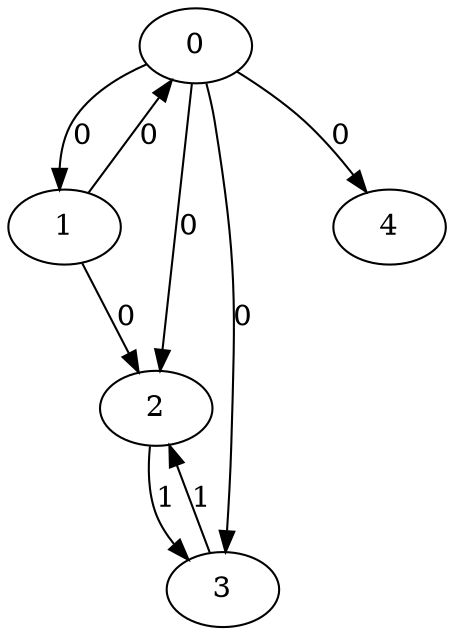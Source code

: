 // Source:594 Canonical: -1 0 0 0 0 0 -1 0 -1 -1 -1 -1 -1 1 -1 -1 -1 1 -1 -1 -1 -1 -1 -1 -1
digraph HRA_from_594_graph_000 {
  0 -> 1 [label="0"];
  0 -> 2 [label="0"];
  0 -> 3 [label="0"];
  1 -> 0 [label="0"];
  1 -> 2 [label="0"];
  2 -> 3 [label="1"];
  3 -> 2 [label="1"];
  0 -> 4 [label="0"];
}

// Source:594 Canonical: -1 0 0 0 0 0 -1 0 -1 -1 -1 -1 -1 1 -1 -1 -1 1 -1 -1 0 -1 -1 -1 -1
digraph HRA_from_594_graph_001 {
  0 -> 1 [label="0"];
  0 -> 2 [label="0"];
  0 -> 3 [label="0"];
  1 -> 0 [label="0"];
  1 -> 2 [label="0"];
  2 -> 3 [label="1"];
  3 -> 2 [label="1"];
  0 -> 4 [label="0"];
  4 -> 0 [label="0"];
}

// Source:594 Canonical: -1 0 0 0 -1 0 -1 0 -1 0 -1 -1 -1 1 -1 -1 -1 1 -1 -1 -1 -1 -1 -1 -1
digraph HRA_from_594_graph_002 {
  0 -> 1 [label="0"];
  0 -> 2 [label="0"];
  0 -> 3 [label="0"];
  1 -> 0 [label="0"];
  1 -> 2 [label="0"];
  2 -> 3 [label="1"];
  3 -> 2 [label="1"];
  1 -> 4 [label="0"];
}

// Source:594 Canonical: -1 0 0 0 0 0 -1 0 -1 0 -1 -1 -1 1 -1 -1 -1 1 -1 -1 -1 -1 -1 -1 -1
digraph HRA_from_594_graph_003 {
  0 -> 1 [label="0"];
  0 -> 2 [label="0"];
  0 -> 3 [label="0"];
  1 -> 0 [label="0"];
  1 -> 2 [label="0"];
  2 -> 3 [label="1"];
  3 -> 2 [label="1"];
  0 -> 4 [label="0"];
  1 -> 4 [label="0"];
}

// Source:594 Canonical: -1 0 0 0 -1 0 -1 0 -1 0 -1 -1 -1 1 -1 -1 -1 1 -1 -1 0 -1 -1 -1 -1
digraph HRA_from_594_graph_004 {
  0 -> 1 [label="0"];
  0 -> 2 [label="0"];
  0 -> 3 [label="0"];
  1 -> 0 [label="0"];
  1 -> 2 [label="0"];
  2 -> 3 [label="1"];
  3 -> 2 [label="1"];
  4 -> 0 [label="0"];
  1 -> 4 [label="0"];
}

// Source:594 Canonical: -1 0 0 0 0 0 -1 0 -1 0 -1 -1 -1 1 -1 -1 -1 1 -1 -1 0 -1 -1 -1 -1
digraph HRA_from_594_graph_005 {
  0 -> 1 [label="0"];
  0 -> 2 [label="0"];
  0 -> 3 [label="0"];
  1 -> 0 [label="0"];
  1 -> 2 [label="0"];
  2 -> 3 [label="1"];
  3 -> 2 [label="1"];
  0 -> 4 [label="0"];
  4 -> 0 [label="0"];
  1 -> 4 [label="0"];
}

// Source:594 Canonical: -1 0 0 0 0 0 -1 0 -1 -1 -1 -1 -1 1 -1 -1 -1 1 -1 -1 -1 0 -1 -1 -1
digraph HRA_from_594_graph_006 {
  0 -> 1 [label="0"];
  0 -> 2 [label="0"];
  0 -> 3 [label="0"];
  1 -> 0 [label="0"];
  1 -> 2 [label="0"];
  2 -> 3 [label="1"];
  3 -> 2 [label="1"];
  0 -> 4 [label="0"];
  4 -> 1 [label="0"];
}

// Source:594 Canonical: -1 0 0 0 0 0 -1 0 -1 -1 -1 -1 -1 1 -1 -1 -1 1 -1 -1 0 0 -1 -1 -1
digraph HRA_from_594_graph_007 {
  0 -> 1 [label="0"];
  0 -> 2 [label="0"];
  0 -> 3 [label="0"];
  1 -> 0 [label="0"];
  1 -> 2 [label="0"];
  2 -> 3 [label="1"];
  3 -> 2 [label="1"];
  0 -> 4 [label="0"];
  4 -> 0 [label="0"];
  4 -> 1 [label="0"];
}

// Source:594 Canonical: -1 0 0 0 -1 0 -1 0 -1 0 -1 -1 -1 1 -1 -1 -1 1 -1 -1 -1 0 -1 -1 -1
digraph HRA_from_594_graph_008 {
  0 -> 1 [label="0"];
  0 -> 2 [label="0"];
  0 -> 3 [label="0"];
  1 -> 0 [label="0"];
  1 -> 2 [label="0"];
  2 -> 3 [label="1"];
  3 -> 2 [label="1"];
  1 -> 4 [label="0"];
  4 -> 1 [label="0"];
}

// Source:594 Canonical: -1 0 0 0 0 0 -1 0 -1 0 -1 -1 -1 1 -1 -1 -1 1 -1 -1 -1 0 -1 -1 -1
digraph HRA_from_594_graph_009 {
  0 -> 1 [label="0"];
  0 -> 2 [label="0"];
  0 -> 3 [label="0"];
  1 -> 0 [label="0"];
  1 -> 2 [label="0"];
  2 -> 3 [label="1"];
  3 -> 2 [label="1"];
  0 -> 4 [label="0"];
  1 -> 4 [label="0"];
  4 -> 1 [label="0"];
}

// Source:594 Canonical: -1 0 0 0 -1 0 -1 0 -1 0 -1 -1 -1 1 -1 -1 -1 1 -1 -1 0 0 -1 -1 -1
digraph HRA_from_594_graph_010 {
  0 -> 1 [label="0"];
  0 -> 2 [label="0"];
  0 -> 3 [label="0"];
  1 -> 0 [label="0"];
  1 -> 2 [label="0"];
  2 -> 3 [label="1"];
  3 -> 2 [label="1"];
  4 -> 0 [label="0"];
  1 -> 4 [label="0"];
  4 -> 1 [label="0"];
}

// Source:594 Canonical: -1 0 0 0 0 0 -1 0 -1 0 -1 -1 -1 1 -1 -1 -1 1 -1 -1 0 0 -1 -1 -1
digraph HRA_from_594_graph_011 {
  0 -> 1 [label="0"];
  0 -> 2 [label="0"];
  0 -> 3 [label="0"];
  1 -> 0 [label="0"];
  1 -> 2 [label="0"];
  2 -> 3 [label="1"];
  3 -> 2 [label="1"];
  0 -> 4 [label="0"];
  4 -> 0 [label="0"];
  1 -> 4 [label="0"];
  4 -> 1 [label="0"];
}

// Source:594 Canonical: -1 0 0 0 -1 0 -1 0 -1 -1 -1 -1 -1 1 0 -1 -1 1 -1 -1 -1 -1 -1 -1 -1
digraph HRA_from_594_graph_012 {
  0 -> 1 [label="0"];
  0 -> 2 [label="0"];
  0 -> 3 [label="0"];
  1 -> 0 [label="0"];
  1 -> 2 [label="0"];
  2 -> 3 [label="1"];
  3 -> 2 [label="1"];
  2 -> 4 [label="0"];
}

// Source:594 Canonical: -1 0 0 0 0 0 -1 0 -1 -1 -1 -1 -1 1 0 -1 -1 1 -1 -1 -1 -1 -1 -1 -1
digraph HRA_from_594_graph_013 {
  0 -> 1 [label="0"];
  0 -> 2 [label="0"];
  0 -> 3 [label="0"];
  1 -> 0 [label="0"];
  1 -> 2 [label="0"];
  2 -> 3 [label="1"];
  3 -> 2 [label="1"];
  0 -> 4 [label="0"];
  2 -> 4 [label="0"];
}

// Source:594 Canonical: -1 0 0 0 -1 0 -1 0 -1 -1 -1 -1 -1 1 0 -1 -1 1 -1 -1 0 -1 -1 -1 -1
digraph HRA_from_594_graph_014 {
  0 -> 1 [label="0"];
  0 -> 2 [label="0"];
  0 -> 3 [label="0"];
  1 -> 0 [label="0"];
  1 -> 2 [label="0"];
  2 -> 3 [label="1"];
  3 -> 2 [label="1"];
  4 -> 0 [label="0"];
  2 -> 4 [label="0"];
}

// Source:594 Canonical: -1 0 0 0 0 0 -1 0 -1 -1 -1 -1 -1 1 0 -1 -1 1 -1 -1 0 -1 -1 -1 -1
digraph HRA_from_594_graph_015 {
  0 -> 1 [label="0"];
  0 -> 2 [label="0"];
  0 -> 3 [label="0"];
  1 -> 0 [label="0"];
  1 -> 2 [label="0"];
  2 -> 3 [label="1"];
  3 -> 2 [label="1"];
  0 -> 4 [label="0"];
  4 -> 0 [label="0"];
  2 -> 4 [label="0"];
}

// Source:594 Canonical: -1 0 0 0 -1 0 -1 0 -1 0 -1 -1 -1 1 0 -1 -1 1 -1 -1 -1 -1 -1 -1 -1
digraph HRA_from_594_graph_016 {
  0 -> 1 [label="0"];
  0 -> 2 [label="0"];
  0 -> 3 [label="0"];
  1 -> 0 [label="0"];
  1 -> 2 [label="0"];
  2 -> 3 [label="1"];
  3 -> 2 [label="1"];
  1 -> 4 [label="0"];
  2 -> 4 [label="0"];
}

// Source:594 Canonical: -1 0 0 0 0 0 -1 0 -1 0 -1 -1 -1 1 0 -1 -1 1 -1 -1 -1 -1 -1 -1 -1
digraph HRA_from_594_graph_017 {
  0 -> 1 [label="0"];
  0 -> 2 [label="0"];
  0 -> 3 [label="0"];
  1 -> 0 [label="0"];
  1 -> 2 [label="0"];
  2 -> 3 [label="1"];
  3 -> 2 [label="1"];
  0 -> 4 [label="0"];
  1 -> 4 [label="0"];
  2 -> 4 [label="0"];
}

// Source:594 Canonical: -1 0 0 0 -1 0 -1 0 -1 0 -1 -1 -1 1 0 -1 -1 1 -1 -1 0 -1 -1 -1 -1
digraph HRA_from_594_graph_018 {
  0 -> 1 [label="0"];
  0 -> 2 [label="0"];
  0 -> 3 [label="0"];
  1 -> 0 [label="0"];
  1 -> 2 [label="0"];
  2 -> 3 [label="1"];
  3 -> 2 [label="1"];
  4 -> 0 [label="0"];
  1 -> 4 [label="0"];
  2 -> 4 [label="0"];
}

// Source:594 Canonical: -1 0 0 0 0 0 -1 0 -1 0 -1 -1 -1 1 0 -1 -1 1 -1 -1 0 -1 -1 -1 -1
digraph HRA_from_594_graph_019 {
  0 -> 1 [label="0"];
  0 -> 2 [label="0"];
  0 -> 3 [label="0"];
  1 -> 0 [label="0"];
  1 -> 2 [label="0"];
  2 -> 3 [label="1"];
  3 -> 2 [label="1"];
  0 -> 4 [label="0"];
  4 -> 0 [label="0"];
  1 -> 4 [label="0"];
  2 -> 4 [label="0"];
}

// Source:594 Canonical: -1 0 0 0 -1 0 -1 0 -1 -1 -1 -1 -1 1 0 -1 -1 1 -1 -1 -1 0 -1 -1 -1
digraph HRA_from_594_graph_020 {
  0 -> 1 [label="0"];
  0 -> 2 [label="0"];
  0 -> 3 [label="0"];
  1 -> 0 [label="0"];
  1 -> 2 [label="0"];
  2 -> 3 [label="1"];
  3 -> 2 [label="1"];
  4 -> 1 [label="0"];
  2 -> 4 [label="0"];
}

// Source:594 Canonical: -1 0 0 0 0 0 -1 0 -1 -1 -1 -1 -1 1 0 -1 -1 1 -1 -1 -1 0 -1 -1 -1
digraph HRA_from_594_graph_021 {
  0 -> 1 [label="0"];
  0 -> 2 [label="0"];
  0 -> 3 [label="0"];
  1 -> 0 [label="0"];
  1 -> 2 [label="0"];
  2 -> 3 [label="1"];
  3 -> 2 [label="1"];
  0 -> 4 [label="0"];
  4 -> 1 [label="0"];
  2 -> 4 [label="0"];
}

// Source:594 Canonical: -1 0 0 0 -1 0 -1 0 -1 -1 -1 -1 -1 1 0 -1 -1 1 -1 -1 0 0 -1 -1 -1
digraph HRA_from_594_graph_022 {
  0 -> 1 [label="0"];
  0 -> 2 [label="0"];
  0 -> 3 [label="0"];
  1 -> 0 [label="0"];
  1 -> 2 [label="0"];
  2 -> 3 [label="1"];
  3 -> 2 [label="1"];
  4 -> 0 [label="0"];
  4 -> 1 [label="0"];
  2 -> 4 [label="0"];
}

// Source:594 Canonical: -1 0 0 0 0 0 -1 0 -1 -1 -1 -1 -1 1 0 -1 -1 1 -1 -1 0 0 -1 -1 -1
digraph HRA_from_594_graph_023 {
  0 -> 1 [label="0"];
  0 -> 2 [label="0"];
  0 -> 3 [label="0"];
  1 -> 0 [label="0"];
  1 -> 2 [label="0"];
  2 -> 3 [label="1"];
  3 -> 2 [label="1"];
  0 -> 4 [label="0"];
  4 -> 0 [label="0"];
  4 -> 1 [label="0"];
  2 -> 4 [label="0"];
}

// Source:594 Canonical: -1 0 0 0 -1 0 -1 0 -1 0 -1 -1 -1 1 0 -1 -1 1 -1 -1 -1 0 -1 -1 -1
digraph HRA_from_594_graph_024 {
  0 -> 1 [label="0"];
  0 -> 2 [label="0"];
  0 -> 3 [label="0"];
  1 -> 0 [label="0"];
  1 -> 2 [label="0"];
  2 -> 3 [label="1"];
  3 -> 2 [label="1"];
  1 -> 4 [label="0"];
  4 -> 1 [label="0"];
  2 -> 4 [label="0"];
}

// Source:594 Canonical: -1 0 0 0 0 0 -1 0 -1 0 -1 -1 -1 1 0 -1 -1 1 -1 -1 -1 0 -1 -1 -1
digraph HRA_from_594_graph_025 {
  0 -> 1 [label="0"];
  0 -> 2 [label="0"];
  0 -> 3 [label="0"];
  1 -> 0 [label="0"];
  1 -> 2 [label="0"];
  2 -> 3 [label="1"];
  3 -> 2 [label="1"];
  0 -> 4 [label="0"];
  1 -> 4 [label="0"];
  4 -> 1 [label="0"];
  2 -> 4 [label="0"];
}

// Source:594 Canonical: -1 0 0 0 -1 0 -1 0 -1 0 -1 -1 -1 1 0 -1 -1 1 -1 -1 0 0 -1 -1 -1
digraph HRA_from_594_graph_026 {
  0 -> 1 [label="0"];
  0 -> 2 [label="0"];
  0 -> 3 [label="0"];
  1 -> 0 [label="0"];
  1 -> 2 [label="0"];
  2 -> 3 [label="1"];
  3 -> 2 [label="1"];
  4 -> 0 [label="0"];
  1 -> 4 [label="0"];
  4 -> 1 [label="0"];
  2 -> 4 [label="0"];
}

// Source:594 Canonical: -1 0 0 0 0 0 -1 0 -1 0 -1 -1 -1 1 0 -1 -1 1 -1 -1 0 0 -1 -1 -1
digraph HRA_from_594_graph_027 {
  0 -> 1 [label="0"];
  0 -> 2 [label="0"];
  0 -> 3 [label="0"];
  1 -> 0 [label="0"];
  1 -> 2 [label="0"];
  2 -> 3 [label="1"];
  3 -> 2 [label="1"];
  0 -> 4 [label="0"];
  4 -> 0 [label="0"];
  1 -> 4 [label="0"];
  4 -> 1 [label="0"];
  2 -> 4 [label="0"];
}

// Source:594 Canonical: -1 0 0 0 0 0 -1 0 -1 -1 -1 -1 -1 1 -1 -1 -1 1 -1 -1 -1 -1 0 -1 -1
digraph HRA_from_594_graph_028 {
  0 -> 1 [label="0"];
  0 -> 2 [label="0"];
  0 -> 3 [label="0"];
  1 -> 0 [label="0"];
  1 -> 2 [label="0"];
  2 -> 3 [label="1"];
  3 -> 2 [label="1"];
  0 -> 4 [label="0"];
  4 -> 2 [label="0"];
}

// Source:594 Canonical: -1 0 0 0 0 0 -1 0 -1 -1 -1 -1 -1 1 -1 -1 -1 1 -1 -1 0 -1 0 -1 -1
digraph HRA_from_594_graph_029 {
  0 -> 1 [label="0"];
  0 -> 2 [label="0"];
  0 -> 3 [label="0"];
  1 -> 0 [label="0"];
  1 -> 2 [label="0"];
  2 -> 3 [label="1"];
  3 -> 2 [label="1"];
  0 -> 4 [label="0"];
  4 -> 0 [label="0"];
  4 -> 2 [label="0"];
}

// Source:594 Canonical: -1 0 0 0 -1 0 -1 0 -1 0 -1 -1 -1 1 -1 -1 -1 1 -1 -1 -1 -1 0 -1 -1
digraph HRA_from_594_graph_030 {
  0 -> 1 [label="0"];
  0 -> 2 [label="0"];
  0 -> 3 [label="0"];
  1 -> 0 [label="0"];
  1 -> 2 [label="0"];
  2 -> 3 [label="1"];
  3 -> 2 [label="1"];
  1 -> 4 [label="0"];
  4 -> 2 [label="0"];
}

// Source:594 Canonical: -1 0 0 0 0 0 -1 0 -1 0 -1 -1 -1 1 -1 -1 -1 1 -1 -1 -1 -1 0 -1 -1
digraph HRA_from_594_graph_031 {
  0 -> 1 [label="0"];
  0 -> 2 [label="0"];
  0 -> 3 [label="0"];
  1 -> 0 [label="0"];
  1 -> 2 [label="0"];
  2 -> 3 [label="1"];
  3 -> 2 [label="1"];
  0 -> 4 [label="0"];
  1 -> 4 [label="0"];
  4 -> 2 [label="0"];
}

// Source:594 Canonical: -1 0 0 0 -1 0 -1 0 -1 0 -1 -1 -1 1 -1 -1 -1 1 -1 -1 0 -1 0 -1 -1
digraph HRA_from_594_graph_032 {
  0 -> 1 [label="0"];
  0 -> 2 [label="0"];
  0 -> 3 [label="0"];
  1 -> 0 [label="0"];
  1 -> 2 [label="0"];
  2 -> 3 [label="1"];
  3 -> 2 [label="1"];
  4 -> 0 [label="0"];
  1 -> 4 [label="0"];
  4 -> 2 [label="0"];
}

// Source:594 Canonical: -1 0 0 0 0 0 -1 0 -1 0 -1 -1 -1 1 -1 -1 -1 1 -1 -1 0 -1 0 -1 -1
digraph HRA_from_594_graph_033 {
  0 -> 1 [label="0"];
  0 -> 2 [label="0"];
  0 -> 3 [label="0"];
  1 -> 0 [label="0"];
  1 -> 2 [label="0"];
  2 -> 3 [label="1"];
  3 -> 2 [label="1"];
  0 -> 4 [label="0"];
  4 -> 0 [label="0"];
  1 -> 4 [label="0"];
  4 -> 2 [label="0"];
}

// Source:594 Canonical: -1 0 0 0 0 0 -1 0 -1 -1 -1 -1 -1 1 -1 -1 -1 1 -1 -1 -1 0 0 -1 -1
digraph HRA_from_594_graph_034 {
  0 -> 1 [label="0"];
  0 -> 2 [label="0"];
  0 -> 3 [label="0"];
  1 -> 0 [label="0"];
  1 -> 2 [label="0"];
  2 -> 3 [label="1"];
  3 -> 2 [label="1"];
  0 -> 4 [label="0"];
  4 -> 1 [label="0"];
  4 -> 2 [label="0"];
}

// Source:594 Canonical: -1 0 0 0 0 0 -1 0 -1 -1 -1 -1 -1 1 -1 -1 -1 1 -1 -1 0 0 0 -1 -1
digraph HRA_from_594_graph_035 {
  0 -> 1 [label="0"];
  0 -> 2 [label="0"];
  0 -> 3 [label="0"];
  1 -> 0 [label="0"];
  1 -> 2 [label="0"];
  2 -> 3 [label="1"];
  3 -> 2 [label="1"];
  0 -> 4 [label="0"];
  4 -> 0 [label="0"];
  4 -> 1 [label="0"];
  4 -> 2 [label="0"];
}

// Source:594 Canonical: -1 0 0 0 -1 0 -1 0 -1 0 -1 -1 -1 1 -1 -1 -1 1 -1 -1 -1 0 0 -1 -1
digraph HRA_from_594_graph_036 {
  0 -> 1 [label="0"];
  0 -> 2 [label="0"];
  0 -> 3 [label="0"];
  1 -> 0 [label="0"];
  1 -> 2 [label="0"];
  2 -> 3 [label="1"];
  3 -> 2 [label="1"];
  1 -> 4 [label="0"];
  4 -> 1 [label="0"];
  4 -> 2 [label="0"];
}

// Source:594 Canonical: -1 0 0 0 0 0 -1 0 -1 0 -1 -1 -1 1 -1 -1 -1 1 -1 -1 -1 0 0 -1 -1
digraph HRA_from_594_graph_037 {
  0 -> 1 [label="0"];
  0 -> 2 [label="0"];
  0 -> 3 [label="0"];
  1 -> 0 [label="0"];
  1 -> 2 [label="0"];
  2 -> 3 [label="1"];
  3 -> 2 [label="1"];
  0 -> 4 [label="0"];
  1 -> 4 [label="0"];
  4 -> 1 [label="0"];
  4 -> 2 [label="0"];
}

// Source:594 Canonical: -1 0 0 0 -1 0 -1 0 -1 0 -1 -1 -1 1 -1 -1 -1 1 -1 -1 0 0 0 -1 -1
digraph HRA_from_594_graph_038 {
  0 -> 1 [label="0"];
  0 -> 2 [label="0"];
  0 -> 3 [label="0"];
  1 -> 0 [label="0"];
  1 -> 2 [label="0"];
  2 -> 3 [label="1"];
  3 -> 2 [label="1"];
  4 -> 0 [label="0"];
  1 -> 4 [label="0"];
  4 -> 1 [label="0"];
  4 -> 2 [label="0"];
}

// Source:594 Canonical: -1 0 0 0 0 0 -1 0 -1 0 -1 -1 -1 1 -1 -1 -1 1 -1 -1 0 0 0 -1 -1
digraph HRA_from_594_graph_039 {
  0 -> 1 [label="0"];
  0 -> 2 [label="0"];
  0 -> 3 [label="0"];
  1 -> 0 [label="0"];
  1 -> 2 [label="0"];
  2 -> 3 [label="1"];
  3 -> 2 [label="1"];
  0 -> 4 [label="0"];
  4 -> 0 [label="0"];
  1 -> 4 [label="0"];
  4 -> 1 [label="0"];
  4 -> 2 [label="0"];
}

// Source:594 Canonical: -1 0 0 0 -1 0 -1 0 -1 -1 -1 -1 -1 1 0 -1 -1 1 -1 -1 -1 -1 0 -1 -1
digraph HRA_from_594_graph_040 {
  0 -> 1 [label="0"];
  0 -> 2 [label="0"];
  0 -> 3 [label="0"];
  1 -> 0 [label="0"];
  1 -> 2 [label="0"];
  2 -> 3 [label="1"];
  3 -> 2 [label="1"];
  2 -> 4 [label="0"];
  4 -> 2 [label="0"];
}

// Source:594 Canonical: -1 0 0 0 0 0 -1 0 -1 -1 -1 -1 -1 1 0 -1 -1 1 -1 -1 -1 -1 0 -1 -1
digraph HRA_from_594_graph_041 {
  0 -> 1 [label="0"];
  0 -> 2 [label="0"];
  0 -> 3 [label="0"];
  1 -> 0 [label="0"];
  1 -> 2 [label="0"];
  2 -> 3 [label="1"];
  3 -> 2 [label="1"];
  0 -> 4 [label="0"];
  2 -> 4 [label="0"];
  4 -> 2 [label="0"];
}

// Source:594 Canonical: -1 0 0 0 -1 0 -1 0 -1 -1 -1 -1 -1 1 0 -1 -1 1 -1 -1 0 -1 0 -1 -1
digraph HRA_from_594_graph_042 {
  0 -> 1 [label="0"];
  0 -> 2 [label="0"];
  0 -> 3 [label="0"];
  1 -> 0 [label="0"];
  1 -> 2 [label="0"];
  2 -> 3 [label="1"];
  3 -> 2 [label="1"];
  4 -> 0 [label="0"];
  2 -> 4 [label="0"];
  4 -> 2 [label="0"];
}

// Source:594 Canonical: -1 0 0 0 0 0 -1 0 -1 -1 -1 -1 -1 1 0 -1 -1 1 -1 -1 0 -1 0 -1 -1
digraph HRA_from_594_graph_043 {
  0 -> 1 [label="0"];
  0 -> 2 [label="0"];
  0 -> 3 [label="0"];
  1 -> 0 [label="0"];
  1 -> 2 [label="0"];
  2 -> 3 [label="1"];
  3 -> 2 [label="1"];
  0 -> 4 [label="0"];
  4 -> 0 [label="0"];
  2 -> 4 [label="0"];
  4 -> 2 [label="0"];
}

// Source:594 Canonical: -1 0 0 0 -1 0 -1 0 -1 0 -1 -1 -1 1 0 -1 -1 1 -1 -1 -1 -1 0 -1 -1
digraph HRA_from_594_graph_044 {
  0 -> 1 [label="0"];
  0 -> 2 [label="0"];
  0 -> 3 [label="0"];
  1 -> 0 [label="0"];
  1 -> 2 [label="0"];
  2 -> 3 [label="1"];
  3 -> 2 [label="1"];
  1 -> 4 [label="0"];
  2 -> 4 [label="0"];
  4 -> 2 [label="0"];
}

// Source:594 Canonical: -1 0 0 0 0 0 -1 0 -1 0 -1 -1 -1 1 0 -1 -1 1 -1 -1 -1 -1 0 -1 -1
digraph HRA_from_594_graph_045 {
  0 -> 1 [label="0"];
  0 -> 2 [label="0"];
  0 -> 3 [label="0"];
  1 -> 0 [label="0"];
  1 -> 2 [label="0"];
  2 -> 3 [label="1"];
  3 -> 2 [label="1"];
  0 -> 4 [label="0"];
  1 -> 4 [label="0"];
  2 -> 4 [label="0"];
  4 -> 2 [label="0"];
}

// Source:594 Canonical: -1 0 0 0 -1 0 -1 0 -1 0 -1 -1 -1 1 0 -1 -1 1 -1 -1 0 -1 0 -1 -1
digraph HRA_from_594_graph_046 {
  0 -> 1 [label="0"];
  0 -> 2 [label="0"];
  0 -> 3 [label="0"];
  1 -> 0 [label="0"];
  1 -> 2 [label="0"];
  2 -> 3 [label="1"];
  3 -> 2 [label="1"];
  4 -> 0 [label="0"];
  1 -> 4 [label="0"];
  2 -> 4 [label="0"];
  4 -> 2 [label="0"];
}

// Source:594 Canonical: -1 0 0 0 0 0 -1 0 -1 0 -1 -1 -1 1 0 -1 -1 1 -1 -1 0 -1 0 -1 -1
digraph HRA_from_594_graph_047 {
  0 -> 1 [label="0"];
  0 -> 2 [label="0"];
  0 -> 3 [label="0"];
  1 -> 0 [label="0"];
  1 -> 2 [label="0"];
  2 -> 3 [label="1"];
  3 -> 2 [label="1"];
  0 -> 4 [label="0"];
  4 -> 0 [label="0"];
  1 -> 4 [label="0"];
  2 -> 4 [label="0"];
  4 -> 2 [label="0"];
}

// Source:594 Canonical: -1 0 0 0 -1 0 -1 0 -1 -1 -1 -1 -1 1 0 -1 -1 1 -1 -1 -1 0 0 -1 -1
digraph HRA_from_594_graph_048 {
  0 -> 1 [label="0"];
  0 -> 2 [label="0"];
  0 -> 3 [label="0"];
  1 -> 0 [label="0"];
  1 -> 2 [label="0"];
  2 -> 3 [label="1"];
  3 -> 2 [label="1"];
  4 -> 1 [label="0"];
  2 -> 4 [label="0"];
  4 -> 2 [label="0"];
}

// Source:594 Canonical: -1 0 0 0 0 0 -1 0 -1 -1 -1 -1 -1 1 0 -1 -1 1 -1 -1 -1 0 0 -1 -1
digraph HRA_from_594_graph_049 {
  0 -> 1 [label="0"];
  0 -> 2 [label="0"];
  0 -> 3 [label="0"];
  1 -> 0 [label="0"];
  1 -> 2 [label="0"];
  2 -> 3 [label="1"];
  3 -> 2 [label="1"];
  0 -> 4 [label="0"];
  4 -> 1 [label="0"];
  2 -> 4 [label="0"];
  4 -> 2 [label="0"];
}

// Source:594 Canonical: -1 0 0 0 -1 0 -1 0 -1 -1 -1 -1 -1 1 0 -1 -1 1 -1 -1 0 0 0 -1 -1
digraph HRA_from_594_graph_050 {
  0 -> 1 [label="0"];
  0 -> 2 [label="0"];
  0 -> 3 [label="0"];
  1 -> 0 [label="0"];
  1 -> 2 [label="0"];
  2 -> 3 [label="1"];
  3 -> 2 [label="1"];
  4 -> 0 [label="0"];
  4 -> 1 [label="0"];
  2 -> 4 [label="0"];
  4 -> 2 [label="0"];
}

// Source:594 Canonical: -1 0 0 0 0 0 -1 0 -1 -1 -1 -1 -1 1 0 -1 -1 1 -1 -1 0 0 0 -1 -1
digraph HRA_from_594_graph_051 {
  0 -> 1 [label="0"];
  0 -> 2 [label="0"];
  0 -> 3 [label="0"];
  1 -> 0 [label="0"];
  1 -> 2 [label="0"];
  2 -> 3 [label="1"];
  3 -> 2 [label="1"];
  0 -> 4 [label="0"];
  4 -> 0 [label="0"];
  4 -> 1 [label="0"];
  2 -> 4 [label="0"];
  4 -> 2 [label="0"];
}

// Source:594 Canonical: -1 0 0 0 -1 0 -1 0 -1 0 -1 -1 -1 1 0 -1 -1 1 -1 -1 -1 0 0 -1 -1
digraph HRA_from_594_graph_052 {
  0 -> 1 [label="0"];
  0 -> 2 [label="0"];
  0 -> 3 [label="0"];
  1 -> 0 [label="0"];
  1 -> 2 [label="0"];
  2 -> 3 [label="1"];
  3 -> 2 [label="1"];
  1 -> 4 [label="0"];
  4 -> 1 [label="0"];
  2 -> 4 [label="0"];
  4 -> 2 [label="0"];
}

// Source:594 Canonical: -1 0 0 0 0 0 -1 0 -1 0 -1 -1 -1 1 0 -1 -1 1 -1 -1 -1 0 0 -1 -1
digraph HRA_from_594_graph_053 {
  0 -> 1 [label="0"];
  0 -> 2 [label="0"];
  0 -> 3 [label="0"];
  1 -> 0 [label="0"];
  1 -> 2 [label="0"];
  2 -> 3 [label="1"];
  3 -> 2 [label="1"];
  0 -> 4 [label="0"];
  1 -> 4 [label="0"];
  4 -> 1 [label="0"];
  2 -> 4 [label="0"];
  4 -> 2 [label="0"];
}

// Source:594 Canonical: -1 0 0 0 -1 0 -1 0 -1 0 -1 -1 -1 1 0 -1 -1 1 -1 -1 0 0 0 -1 -1
digraph HRA_from_594_graph_054 {
  0 -> 1 [label="0"];
  0 -> 2 [label="0"];
  0 -> 3 [label="0"];
  1 -> 0 [label="0"];
  1 -> 2 [label="0"];
  2 -> 3 [label="1"];
  3 -> 2 [label="1"];
  4 -> 0 [label="0"];
  1 -> 4 [label="0"];
  4 -> 1 [label="0"];
  2 -> 4 [label="0"];
  4 -> 2 [label="0"];
}

// Source:594 Canonical: -1 0 0 0 0 0 -1 0 -1 0 -1 -1 -1 1 0 -1 -1 1 -1 -1 0 0 0 -1 -1
digraph HRA_from_594_graph_055 {
  0 -> 1 [label="0"];
  0 -> 2 [label="0"];
  0 -> 3 [label="0"];
  1 -> 0 [label="0"];
  1 -> 2 [label="0"];
  2 -> 3 [label="1"];
  3 -> 2 [label="1"];
  0 -> 4 [label="0"];
  4 -> 0 [label="0"];
  1 -> 4 [label="0"];
  4 -> 1 [label="0"];
  2 -> 4 [label="0"];
  4 -> 2 [label="0"];
}

// Source:594 Canonical: -1 0 0 0 -1 0 -1 0 -1 -1 -1 -1 -1 1 -1 -1 -1 1 -1 0 -1 -1 -1 -1 -1
digraph HRA_from_594_graph_056 {
  0 -> 1 [label="0"];
  0 -> 2 [label="0"];
  0 -> 3 [label="0"];
  1 -> 0 [label="0"];
  1 -> 2 [label="0"];
  2 -> 3 [label="1"];
  3 -> 2 [label="1"];
  3 -> 4 [label="0"];
}

// Source:594 Canonical: -1 0 0 0 0 0 -1 0 -1 -1 -1 -1 -1 1 -1 -1 -1 1 -1 0 -1 -1 -1 -1 -1
digraph HRA_from_594_graph_057 {
  0 -> 1 [label="0"];
  0 -> 2 [label="0"];
  0 -> 3 [label="0"];
  1 -> 0 [label="0"];
  1 -> 2 [label="0"];
  2 -> 3 [label="1"];
  3 -> 2 [label="1"];
  0 -> 4 [label="0"];
  3 -> 4 [label="0"];
}

// Source:594 Canonical: -1 0 0 0 -1 0 -1 0 -1 -1 -1 -1 -1 1 -1 -1 -1 1 -1 0 0 -1 -1 -1 -1
digraph HRA_from_594_graph_058 {
  0 -> 1 [label="0"];
  0 -> 2 [label="0"];
  0 -> 3 [label="0"];
  1 -> 0 [label="0"];
  1 -> 2 [label="0"];
  2 -> 3 [label="1"];
  3 -> 2 [label="1"];
  4 -> 0 [label="0"];
  3 -> 4 [label="0"];
}

// Source:594 Canonical: -1 0 0 0 0 0 -1 0 -1 -1 -1 -1 -1 1 -1 -1 -1 1 -1 0 0 -1 -1 -1 -1
digraph HRA_from_594_graph_059 {
  0 -> 1 [label="0"];
  0 -> 2 [label="0"];
  0 -> 3 [label="0"];
  1 -> 0 [label="0"];
  1 -> 2 [label="0"];
  2 -> 3 [label="1"];
  3 -> 2 [label="1"];
  0 -> 4 [label="0"];
  4 -> 0 [label="0"];
  3 -> 4 [label="0"];
}

// Source:594 Canonical: -1 0 0 0 -1 0 -1 0 -1 0 -1 -1 -1 1 -1 -1 -1 1 -1 0 -1 -1 -1 -1 -1
digraph HRA_from_594_graph_060 {
  0 -> 1 [label="0"];
  0 -> 2 [label="0"];
  0 -> 3 [label="0"];
  1 -> 0 [label="0"];
  1 -> 2 [label="0"];
  2 -> 3 [label="1"];
  3 -> 2 [label="1"];
  1 -> 4 [label="0"];
  3 -> 4 [label="0"];
}

// Source:594 Canonical: -1 0 0 0 0 0 -1 0 -1 0 -1 -1 -1 1 -1 -1 -1 1 -1 0 -1 -1 -1 -1 -1
digraph HRA_from_594_graph_061 {
  0 -> 1 [label="0"];
  0 -> 2 [label="0"];
  0 -> 3 [label="0"];
  1 -> 0 [label="0"];
  1 -> 2 [label="0"];
  2 -> 3 [label="1"];
  3 -> 2 [label="1"];
  0 -> 4 [label="0"];
  1 -> 4 [label="0"];
  3 -> 4 [label="0"];
}

// Source:594 Canonical: -1 0 0 0 -1 0 -1 0 -1 0 -1 -1 -1 1 -1 -1 -1 1 -1 0 0 -1 -1 -1 -1
digraph HRA_from_594_graph_062 {
  0 -> 1 [label="0"];
  0 -> 2 [label="0"];
  0 -> 3 [label="0"];
  1 -> 0 [label="0"];
  1 -> 2 [label="0"];
  2 -> 3 [label="1"];
  3 -> 2 [label="1"];
  4 -> 0 [label="0"];
  1 -> 4 [label="0"];
  3 -> 4 [label="0"];
}

// Source:594 Canonical: -1 0 0 0 0 0 -1 0 -1 0 -1 -1 -1 1 -1 -1 -1 1 -1 0 0 -1 -1 -1 -1
digraph HRA_from_594_graph_063 {
  0 -> 1 [label="0"];
  0 -> 2 [label="0"];
  0 -> 3 [label="0"];
  1 -> 0 [label="0"];
  1 -> 2 [label="0"];
  2 -> 3 [label="1"];
  3 -> 2 [label="1"];
  0 -> 4 [label="0"];
  4 -> 0 [label="0"];
  1 -> 4 [label="0"];
  3 -> 4 [label="0"];
}

// Source:594 Canonical: -1 0 0 0 -1 0 -1 0 -1 -1 -1 -1 -1 1 -1 -1 -1 1 -1 0 -1 0 -1 -1 -1
digraph HRA_from_594_graph_064 {
  0 -> 1 [label="0"];
  0 -> 2 [label="0"];
  0 -> 3 [label="0"];
  1 -> 0 [label="0"];
  1 -> 2 [label="0"];
  2 -> 3 [label="1"];
  3 -> 2 [label="1"];
  4 -> 1 [label="0"];
  3 -> 4 [label="0"];
}

// Source:594 Canonical: -1 0 0 0 0 0 -1 0 -1 -1 -1 -1 -1 1 -1 -1 -1 1 -1 0 -1 0 -1 -1 -1
digraph HRA_from_594_graph_065 {
  0 -> 1 [label="0"];
  0 -> 2 [label="0"];
  0 -> 3 [label="0"];
  1 -> 0 [label="0"];
  1 -> 2 [label="0"];
  2 -> 3 [label="1"];
  3 -> 2 [label="1"];
  0 -> 4 [label="0"];
  4 -> 1 [label="0"];
  3 -> 4 [label="0"];
}

// Source:594 Canonical: -1 0 0 0 -1 0 -1 0 -1 -1 -1 -1 -1 1 -1 -1 -1 1 -1 0 0 0 -1 -1 -1
digraph HRA_from_594_graph_066 {
  0 -> 1 [label="0"];
  0 -> 2 [label="0"];
  0 -> 3 [label="0"];
  1 -> 0 [label="0"];
  1 -> 2 [label="0"];
  2 -> 3 [label="1"];
  3 -> 2 [label="1"];
  4 -> 0 [label="0"];
  4 -> 1 [label="0"];
  3 -> 4 [label="0"];
}

// Source:594 Canonical: -1 0 0 0 0 0 -1 0 -1 -1 -1 -1 -1 1 -1 -1 -1 1 -1 0 0 0 -1 -1 -1
digraph HRA_from_594_graph_067 {
  0 -> 1 [label="0"];
  0 -> 2 [label="0"];
  0 -> 3 [label="0"];
  1 -> 0 [label="0"];
  1 -> 2 [label="0"];
  2 -> 3 [label="1"];
  3 -> 2 [label="1"];
  0 -> 4 [label="0"];
  4 -> 0 [label="0"];
  4 -> 1 [label="0"];
  3 -> 4 [label="0"];
}

// Source:594 Canonical: -1 0 0 0 -1 0 -1 0 -1 0 -1 -1 -1 1 -1 -1 -1 1 -1 0 -1 0 -1 -1 -1
digraph HRA_from_594_graph_068 {
  0 -> 1 [label="0"];
  0 -> 2 [label="0"];
  0 -> 3 [label="0"];
  1 -> 0 [label="0"];
  1 -> 2 [label="0"];
  2 -> 3 [label="1"];
  3 -> 2 [label="1"];
  1 -> 4 [label="0"];
  4 -> 1 [label="0"];
  3 -> 4 [label="0"];
}

// Source:594 Canonical: -1 0 0 0 0 0 -1 0 -1 0 -1 -1 -1 1 -1 -1 -1 1 -1 0 -1 0 -1 -1 -1
digraph HRA_from_594_graph_069 {
  0 -> 1 [label="0"];
  0 -> 2 [label="0"];
  0 -> 3 [label="0"];
  1 -> 0 [label="0"];
  1 -> 2 [label="0"];
  2 -> 3 [label="1"];
  3 -> 2 [label="1"];
  0 -> 4 [label="0"];
  1 -> 4 [label="0"];
  4 -> 1 [label="0"];
  3 -> 4 [label="0"];
}

// Source:594 Canonical: -1 0 0 0 -1 0 -1 0 -1 0 -1 -1 -1 1 -1 -1 -1 1 -1 0 0 0 -1 -1 -1
digraph HRA_from_594_graph_070 {
  0 -> 1 [label="0"];
  0 -> 2 [label="0"];
  0 -> 3 [label="0"];
  1 -> 0 [label="0"];
  1 -> 2 [label="0"];
  2 -> 3 [label="1"];
  3 -> 2 [label="1"];
  4 -> 0 [label="0"];
  1 -> 4 [label="0"];
  4 -> 1 [label="0"];
  3 -> 4 [label="0"];
}

// Source:594 Canonical: -1 0 0 0 0 0 -1 0 -1 0 -1 -1 -1 1 -1 -1 -1 1 -1 0 0 0 -1 -1 -1
digraph HRA_from_594_graph_071 {
  0 -> 1 [label="0"];
  0 -> 2 [label="0"];
  0 -> 3 [label="0"];
  1 -> 0 [label="0"];
  1 -> 2 [label="0"];
  2 -> 3 [label="1"];
  3 -> 2 [label="1"];
  0 -> 4 [label="0"];
  4 -> 0 [label="0"];
  1 -> 4 [label="0"];
  4 -> 1 [label="0"];
  3 -> 4 [label="0"];
}

// Source:594 Canonical: -1 0 0 0 -1 0 -1 0 -1 -1 -1 -1 -1 1 0 -1 -1 1 -1 0 -1 -1 -1 -1 -1
digraph HRA_from_594_graph_072 {
  0 -> 1 [label="0"];
  0 -> 2 [label="0"];
  0 -> 3 [label="0"];
  1 -> 0 [label="0"];
  1 -> 2 [label="0"];
  2 -> 3 [label="1"];
  3 -> 2 [label="1"];
  2 -> 4 [label="0"];
  3 -> 4 [label="0"];
}

// Source:594 Canonical: -1 0 0 0 0 0 -1 0 -1 -1 -1 -1 -1 1 0 -1 -1 1 -1 0 -1 -1 -1 -1 -1
digraph HRA_from_594_graph_073 {
  0 -> 1 [label="0"];
  0 -> 2 [label="0"];
  0 -> 3 [label="0"];
  1 -> 0 [label="0"];
  1 -> 2 [label="0"];
  2 -> 3 [label="1"];
  3 -> 2 [label="1"];
  0 -> 4 [label="0"];
  2 -> 4 [label="0"];
  3 -> 4 [label="0"];
}

// Source:594 Canonical: -1 0 0 0 -1 0 -1 0 -1 -1 -1 -1 -1 1 0 -1 -1 1 -1 0 0 -1 -1 -1 -1
digraph HRA_from_594_graph_074 {
  0 -> 1 [label="0"];
  0 -> 2 [label="0"];
  0 -> 3 [label="0"];
  1 -> 0 [label="0"];
  1 -> 2 [label="0"];
  2 -> 3 [label="1"];
  3 -> 2 [label="1"];
  4 -> 0 [label="0"];
  2 -> 4 [label="0"];
  3 -> 4 [label="0"];
}

// Source:594 Canonical: -1 0 0 0 0 0 -1 0 -1 -1 -1 -1 -1 1 0 -1 -1 1 -1 0 0 -1 -1 -1 -1
digraph HRA_from_594_graph_075 {
  0 -> 1 [label="0"];
  0 -> 2 [label="0"];
  0 -> 3 [label="0"];
  1 -> 0 [label="0"];
  1 -> 2 [label="0"];
  2 -> 3 [label="1"];
  3 -> 2 [label="1"];
  0 -> 4 [label="0"];
  4 -> 0 [label="0"];
  2 -> 4 [label="0"];
  3 -> 4 [label="0"];
}

// Source:594 Canonical: -1 0 0 0 -1 0 -1 0 -1 0 -1 -1 -1 1 0 -1 -1 1 -1 0 -1 -1 -1 -1 -1
digraph HRA_from_594_graph_076 {
  0 -> 1 [label="0"];
  0 -> 2 [label="0"];
  0 -> 3 [label="0"];
  1 -> 0 [label="0"];
  1 -> 2 [label="0"];
  2 -> 3 [label="1"];
  3 -> 2 [label="1"];
  1 -> 4 [label="0"];
  2 -> 4 [label="0"];
  3 -> 4 [label="0"];
}

// Source:594 Canonical: -1 0 0 0 0 0 -1 0 -1 0 -1 -1 -1 1 0 -1 -1 1 -1 0 -1 -1 -1 -1 -1
digraph HRA_from_594_graph_077 {
  0 -> 1 [label="0"];
  0 -> 2 [label="0"];
  0 -> 3 [label="0"];
  1 -> 0 [label="0"];
  1 -> 2 [label="0"];
  2 -> 3 [label="1"];
  3 -> 2 [label="1"];
  0 -> 4 [label="0"];
  1 -> 4 [label="0"];
  2 -> 4 [label="0"];
  3 -> 4 [label="0"];
}

// Source:594 Canonical: -1 0 0 0 -1 0 -1 0 -1 0 -1 -1 -1 1 0 -1 -1 1 -1 0 0 -1 -1 -1 -1
digraph HRA_from_594_graph_078 {
  0 -> 1 [label="0"];
  0 -> 2 [label="0"];
  0 -> 3 [label="0"];
  1 -> 0 [label="0"];
  1 -> 2 [label="0"];
  2 -> 3 [label="1"];
  3 -> 2 [label="1"];
  4 -> 0 [label="0"];
  1 -> 4 [label="0"];
  2 -> 4 [label="0"];
  3 -> 4 [label="0"];
}

// Source:594 Canonical: -1 0 0 0 0 0 -1 0 -1 0 -1 -1 -1 1 0 -1 -1 1 -1 0 0 -1 -1 -1 -1
digraph HRA_from_594_graph_079 {
  0 -> 1 [label="0"];
  0 -> 2 [label="0"];
  0 -> 3 [label="0"];
  1 -> 0 [label="0"];
  1 -> 2 [label="0"];
  2 -> 3 [label="1"];
  3 -> 2 [label="1"];
  0 -> 4 [label="0"];
  4 -> 0 [label="0"];
  1 -> 4 [label="0"];
  2 -> 4 [label="0"];
  3 -> 4 [label="0"];
}

// Source:594 Canonical: -1 0 0 0 -1 0 -1 0 -1 -1 -1 -1 -1 1 0 -1 -1 1 -1 0 -1 0 -1 -1 -1
digraph HRA_from_594_graph_080 {
  0 -> 1 [label="0"];
  0 -> 2 [label="0"];
  0 -> 3 [label="0"];
  1 -> 0 [label="0"];
  1 -> 2 [label="0"];
  2 -> 3 [label="1"];
  3 -> 2 [label="1"];
  4 -> 1 [label="0"];
  2 -> 4 [label="0"];
  3 -> 4 [label="0"];
}

// Source:594 Canonical: -1 0 0 0 0 0 -1 0 -1 -1 -1 -1 -1 1 0 -1 -1 1 -1 0 -1 0 -1 -1 -1
digraph HRA_from_594_graph_081 {
  0 -> 1 [label="0"];
  0 -> 2 [label="0"];
  0 -> 3 [label="0"];
  1 -> 0 [label="0"];
  1 -> 2 [label="0"];
  2 -> 3 [label="1"];
  3 -> 2 [label="1"];
  0 -> 4 [label="0"];
  4 -> 1 [label="0"];
  2 -> 4 [label="0"];
  3 -> 4 [label="0"];
}

// Source:594 Canonical: -1 0 0 0 -1 0 -1 0 -1 -1 -1 -1 -1 1 0 -1 -1 1 -1 0 0 0 -1 -1 -1
digraph HRA_from_594_graph_082 {
  0 -> 1 [label="0"];
  0 -> 2 [label="0"];
  0 -> 3 [label="0"];
  1 -> 0 [label="0"];
  1 -> 2 [label="0"];
  2 -> 3 [label="1"];
  3 -> 2 [label="1"];
  4 -> 0 [label="0"];
  4 -> 1 [label="0"];
  2 -> 4 [label="0"];
  3 -> 4 [label="0"];
}

// Source:594 Canonical: -1 0 0 0 0 0 -1 0 -1 -1 -1 -1 -1 1 0 -1 -1 1 -1 0 0 0 -1 -1 -1
digraph HRA_from_594_graph_083 {
  0 -> 1 [label="0"];
  0 -> 2 [label="0"];
  0 -> 3 [label="0"];
  1 -> 0 [label="0"];
  1 -> 2 [label="0"];
  2 -> 3 [label="1"];
  3 -> 2 [label="1"];
  0 -> 4 [label="0"];
  4 -> 0 [label="0"];
  4 -> 1 [label="0"];
  2 -> 4 [label="0"];
  3 -> 4 [label="0"];
}

// Source:594 Canonical: -1 0 0 0 -1 0 -1 0 -1 0 -1 -1 -1 1 0 -1 -1 1 -1 0 -1 0 -1 -1 -1
digraph HRA_from_594_graph_084 {
  0 -> 1 [label="0"];
  0 -> 2 [label="0"];
  0 -> 3 [label="0"];
  1 -> 0 [label="0"];
  1 -> 2 [label="0"];
  2 -> 3 [label="1"];
  3 -> 2 [label="1"];
  1 -> 4 [label="0"];
  4 -> 1 [label="0"];
  2 -> 4 [label="0"];
  3 -> 4 [label="0"];
}

// Source:594 Canonical: -1 0 0 0 0 0 -1 0 -1 0 -1 -1 -1 1 0 -1 -1 1 -1 0 -1 0 -1 -1 -1
digraph HRA_from_594_graph_085 {
  0 -> 1 [label="0"];
  0 -> 2 [label="0"];
  0 -> 3 [label="0"];
  1 -> 0 [label="0"];
  1 -> 2 [label="0"];
  2 -> 3 [label="1"];
  3 -> 2 [label="1"];
  0 -> 4 [label="0"];
  1 -> 4 [label="0"];
  4 -> 1 [label="0"];
  2 -> 4 [label="0"];
  3 -> 4 [label="0"];
}

// Source:594 Canonical: -1 0 0 0 -1 0 -1 0 -1 0 -1 -1 -1 1 0 -1 -1 1 -1 0 0 0 -1 -1 -1
digraph HRA_from_594_graph_086 {
  0 -> 1 [label="0"];
  0 -> 2 [label="0"];
  0 -> 3 [label="0"];
  1 -> 0 [label="0"];
  1 -> 2 [label="0"];
  2 -> 3 [label="1"];
  3 -> 2 [label="1"];
  4 -> 0 [label="0"];
  1 -> 4 [label="0"];
  4 -> 1 [label="0"];
  2 -> 4 [label="0"];
  3 -> 4 [label="0"];
}

// Source:594 Canonical: -1 0 0 0 0 0 -1 0 -1 0 -1 -1 -1 1 0 -1 -1 1 -1 0 0 0 -1 -1 -1
digraph HRA_from_594_graph_087 {
  0 -> 1 [label="0"];
  0 -> 2 [label="0"];
  0 -> 3 [label="0"];
  1 -> 0 [label="0"];
  1 -> 2 [label="0"];
  2 -> 3 [label="1"];
  3 -> 2 [label="1"];
  0 -> 4 [label="0"];
  4 -> 0 [label="0"];
  1 -> 4 [label="0"];
  4 -> 1 [label="0"];
  2 -> 4 [label="0"];
  3 -> 4 [label="0"];
}

// Source:594 Canonical: -1 0 0 0 -1 0 -1 0 -1 -1 -1 -1 -1 1 -1 -1 -1 1 -1 0 -1 -1 0 -1 -1
digraph HRA_from_594_graph_088 {
  0 -> 1 [label="0"];
  0 -> 2 [label="0"];
  0 -> 3 [label="0"];
  1 -> 0 [label="0"];
  1 -> 2 [label="0"];
  2 -> 3 [label="1"];
  3 -> 2 [label="1"];
  4 -> 2 [label="0"];
  3 -> 4 [label="0"];
}

// Source:594 Canonical: -1 0 0 0 0 0 -1 0 -1 -1 -1 -1 -1 1 -1 -1 -1 1 -1 0 -1 -1 0 -1 -1
digraph HRA_from_594_graph_089 {
  0 -> 1 [label="0"];
  0 -> 2 [label="0"];
  0 -> 3 [label="0"];
  1 -> 0 [label="0"];
  1 -> 2 [label="0"];
  2 -> 3 [label="1"];
  3 -> 2 [label="1"];
  0 -> 4 [label="0"];
  4 -> 2 [label="0"];
  3 -> 4 [label="0"];
}

// Source:594 Canonical: -1 0 0 0 -1 0 -1 0 -1 -1 -1 -1 -1 1 -1 -1 -1 1 -1 0 0 -1 0 -1 -1
digraph HRA_from_594_graph_090 {
  0 -> 1 [label="0"];
  0 -> 2 [label="0"];
  0 -> 3 [label="0"];
  1 -> 0 [label="0"];
  1 -> 2 [label="0"];
  2 -> 3 [label="1"];
  3 -> 2 [label="1"];
  4 -> 0 [label="0"];
  4 -> 2 [label="0"];
  3 -> 4 [label="0"];
}

// Source:594 Canonical: -1 0 0 0 0 0 -1 0 -1 -1 -1 -1 -1 1 -1 -1 -1 1 -1 0 0 -1 0 -1 -1
digraph HRA_from_594_graph_091 {
  0 -> 1 [label="0"];
  0 -> 2 [label="0"];
  0 -> 3 [label="0"];
  1 -> 0 [label="0"];
  1 -> 2 [label="0"];
  2 -> 3 [label="1"];
  3 -> 2 [label="1"];
  0 -> 4 [label="0"];
  4 -> 0 [label="0"];
  4 -> 2 [label="0"];
  3 -> 4 [label="0"];
}

// Source:594 Canonical: -1 0 0 0 -1 0 -1 0 -1 0 -1 -1 -1 1 -1 -1 -1 1 -1 0 -1 -1 0 -1 -1
digraph HRA_from_594_graph_092 {
  0 -> 1 [label="0"];
  0 -> 2 [label="0"];
  0 -> 3 [label="0"];
  1 -> 0 [label="0"];
  1 -> 2 [label="0"];
  2 -> 3 [label="1"];
  3 -> 2 [label="1"];
  1 -> 4 [label="0"];
  4 -> 2 [label="0"];
  3 -> 4 [label="0"];
}

// Source:594 Canonical: -1 0 0 0 0 0 -1 0 -1 0 -1 -1 -1 1 -1 -1 -1 1 -1 0 -1 -1 0 -1 -1
digraph HRA_from_594_graph_093 {
  0 -> 1 [label="0"];
  0 -> 2 [label="0"];
  0 -> 3 [label="0"];
  1 -> 0 [label="0"];
  1 -> 2 [label="0"];
  2 -> 3 [label="1"];
  3 -> 2 [label="1"];
  0 -> 4 [label="0"];
  1 -> 4 [label="0"];
  4 -> 2 [label="0"];
  3 -> 4 [label="0"];
}

// Source:594 Canonical: -1 0 0 0 -1 0 -1 0 -1 0 -1 -1 -1 1 -1 -1 -1 1 -1 0 0 -1 0 -1 -1
digraph HRA_from_594_graph_094 {
  0 -> 1 [label="0"];
  0 -> 2 [label="0"];
  0 -> 3 [label="0"];
  1 -> 0 [label="0"];
  1 -> 2 [label="0"];
  2 -> 3 [label="1"];
  3 -> 2 [label="1"];
  4 -> 0 [label="0"];
  1 -> 4 [label="0"];
  4 -> 2 [label="0"];
  3 -> 4 [label="0"];
}

// Source:594 Canonical: -1 0 0 0 0 0 -1 0 -1 0 -1 -1 -1 1 -1 -1 -1 1 -1 0 0 -1 0 -1 -1
digraph HRA_from_594_graph_095 {
  0 -> 1 [label="0"];
  0 -> 2 [label="0"];
  0 -> 3 [label="0"];
  1 -> 0 [label="0"];
  1 -> 2 [label="0"];
  2 -> 3 [label="1"];
  3 -> 2 [label="1"];
  0 -> 4 [label="0"];
  4 -> 0 [label="0"];
  1 -> 4 [label="0"];
  4 -> 2 [label="0"];
  3 -> 4 [label="0"];
}

// Source:594 Canonical: -1 0 0 0 -1 0 -1 0 -1 -1 -1 -1 -1 1 -1 -1 -1 1 -1 0 -1 0 0 -1 -1
digraph HRA_from_594_graph_096 {
  0 -> 1 [label="0"];
  0 -> 2 [label="0"];
  0 -> 3 [label="0"];
  1 -> 0 [label="0"];
  1 -> 2 [label="0"];
  2 -> 3 [label="1"];
  3 -> 2 [label="1"];
  4 -> 1 [label="0"];
  4 -> 2 [label="0"];
  3 -> 4 [label="0"];
}

// Source:594 Canonical: -1 0 0 0 0 0 -1 0 -1 -1 -1 -1 -1 1 -1 -1 -1 1 -1 0 -1 0 0 -1 -1
digraph HRA_from_594_graph_097 {
  0 -> 1 [label="0"];
  0 -> 2 [label="0"];
  0 -> 3 [label="0"];
  1 -> 0 [label="0"];
  1 -> 2 [label="0"];
  2 -> 3 [label="1"];
  3 -> 2 [label="1"];
  0 -> 4 [label="0"];
  4 -> 1 [label="0"];
  4 -> 2 [label="0"];
  3 -> 4 [label="0"];
}

// Source:594 Canonical: -1 0 0 0 -1 0 -1 0 -1 -1 -1 -1 -1 1 -1 -1 -1 1 -1 0 0 0 0 -1 -1
digraph HRA_from_594_graph_098 {
  0 -> 1 [label="0"];
  0 -> 2 [label="0"];
  0 -> 3 [label="0"];
  1 -> 0 [label="0"];
  1 -> 2 [label="0"];
  2 -> 3 [label="1"];
  3 -> 2 [label="1"];
  4 -> 0 [label="0"];
  4 -> 1 [label="0"];
  4 -> 2 [label="0"];
  3 -> 4 [label="0"];
}

// Source:594 Canonical: -1 0 0 0 0 0 -1 0 -1 -1 -1 -1 -1 1 -1 -1 -1 1 -1 0 0 0 0 -1 -1
digraph HRA_from_594_graph_099 {
  0 -> 1 [label="0"];
  0 -> 2 [label="0"];
  0 -> 3 [label="0"];
  1 -> 0 [label="0"];
  1 -> 2 [label="0"];
  2 -> 3 [label="1"];
  3 -> 2 [label="1"];
  0 -> 4 [label="0"];
  4 -> 0 [label="0"];
  4 -> 1 [label="0"];
  4 -> 2 [label="0"];
  3 -> 4 [label="0"];
}

// Source:594 Canonical: -1 0 0 0 -1 0 -1 0 -1 0 -1 -1 -1 1 -1 -1 -1 1 -1 0 -1 0 0 -1 -1
digraph HRA_from_594_graph_100 {
  0 -> 1 [label="0"];
  0 -> 2 [label="0"];
  0 -> 3 [label="0"];
  1 -> 0 [label="0"];
  1 -> 2 [label="0"];
  2 -> 3 [label="1"];
  3 -> 2 [label="1"];
  1 -> 4 [label="0"];
  4 -> 1 [label="0"];
  4 -> 2 [label="0"];
  3 -> 4 [label="0"];
}

// Source:594 Canonical: -1 0 0 0 0 0 -1 0 -1 0 -1 -1 -1 1 -1 -1 -1 1 -1 0 -1 0 0 -1 -1
digraph HRA_from_594_graph_101 {
  0 -> 1 [label="0"];
  0 -> 2 [label="0"];
  0 -> 3 [label="0"];
  1 -> 0 [label="0"];
  1 -> 2 [label="0"];
  2 -> 3 [label="1"];
  3 -> 2 [label="1"];
  0 -> 4 [label="0"];
  1 -> 4 [label="0"];
  4 -> 1 [label="0"];
  4 -> 2 [label="0"];
  3 -> 4 [label="0"];
}

// Source:594 Canonical: -1 0 0 0 -1 0 -1 0 -1 0 -1 -1 -1 1 -1 -1 -1 1 -1 0 0 0 0 -1 -1
digraph HRA_from_594_graph_102 {
  0 -> 1 [label="0"];
  0 -> 2 [label="0"];
  0 -> 3 [label="0"];
  1 -> 0 [label="0"];
  1 -> 2 [label="0"];
  2 -> 3 [label="1"];
  3 -> 2 [label="1"];
  4 -> 0 [label="0"];
  1 -> 4 [label="0"];
  4 -> 1 [label="0"];
  4 -> 2 [label="0"];
  3 -> 4 [label="0"];
}

// Source:594 Canonical: -1 0 0 0 0 0 -1 0 -1 0 -1 -1 -1 1 -1 -1 -1 1 -1 0 0 0 0 -1 -1
digraph HRA_from_594_graph_103 {
  0 -> 1 [label="0"];
  0 -> 2 [label="0"];
  0 -> 3 [label="0"];
  1 -> 0 [label="0"];
  1 -> 2 [label="0"];
  2 -> 3 [label="1"];
  3 -> 2 [label="1"];
  0 -> 4 [label="0"];
  4 -> 0 [label="0"];
  1 -> 4 [label="0"];
  4 -> 1 [label="0"];
  4 -> 2 [label="0"];
  3 -> 4 [label="0"];
}

// Source:594 Canonical: -1 0 0 0 -1 0 -1 0 -1 -1 -1 -1 -1 1 0 -1 -1 1 -1 0 -1 -1 0 -1 -1
digraph HRA_from_594_graph_104 {
  0 -> 1 [label="0"];
  0 -> 2 [label="0"];
  0 -> 3 [label="0"];
  1 -> 0 [label="0"];
  1 -> 2 [label="0"];
  2 -> 3 [label="1"];
  3 -> 2 [label="1"];
  2 -> 4 [label="0"];
  4 -> 2 [label="0"];
  3 -> 4 [label="0"];
}

// Source:594 Canonical: -1 0 0 0 0 0 -1 0 -1 -1 -1 -1 -1 1 0 -1 -1 1 -1 0 -1 -1 0 -1 -1
digraph HRA_from_594_graph_105 {
  0 -> 1 [label="0"];
  0 -> 2 [label="0"];
  0 -> 3 [label="0"];
  1 -> 0 [label="0"];
  1 -> 2 [label="0"];
  2 -> 3 [label="1"];
  3 -> 2 [label="1"];
  0 -> 4 [label="0"];
  2 -> 4 [label="0"];
  4 -> 2 [label="0"];
  3 -> 4 [label="0"];
}

// Source:594 Canonical: -1 0 0 0 -1 0 -1 0 -1 -1 -1 -1 -1 1 0 -1 -1 1 -1 0 0 -1 0 -1 -1
digraph HRA_from_594_graph_106 {
  0 -> 1 [label="0"];
  0 -> 2 [label="0"];
  0 -> 3 [label="0"];
  1 -> 0 [label="0"];
  1 -> 2 [label="0"];
  2 -> 3 [label="1"];
  3 -> 2 [label="1"];
  4 -> 0 [label="0"];
  2 -> 4 [label="0"];
  4 -> 2 [label="0"];
  3 -> 4 [label="0"];
}

// Source:594 Canonical: -1 0 0 0 0 0 -1 0 -1 -1 -1 -1 -1 1 0 -1 -1 1 -1 0 0 -1 0 -1 -1
digraph HRA_from_594_graph_107 {
  0 -> 1 [label="0"];
  0 -> 2 [label="0"];
  0 -> 3 [label="0"];
  1 -> 0 [label="0"];
  1 -> 2 [label="0"];
  2 -> 3 [label="1"];
  3 -> 2 [label="1"];
  0 -> 4 [label="0"];
  4 -> 0 [label="0"];
  2 -> 4 [label="0"];
  4 -> 2 [label="0"];
  3 -> 4 [label="0"];
}

// Source:594 Canonical: -1 0 0 0 -1 0 -1 0 -1 0 -1 -1 -1 1 0 -1 -1 1 -1 0 -1 -1 0 -1 -1
digraph HRA_from_594_graph_108 {
  0 -> 1 [label="0"];
  0 -> 2 [label="0"];
  0 -> 3 [label="0"];
  1 -> 0 [label="0"];
  1 -> 2 [label="0"];
  2 -> 3 [label="1"];
  3 -> 2 [label="1"];
  1 -> 4 [label="0"];
  2 -> 4 [label="0"];
  4 -> 2 [label="0"];
  3 -> 4 [label="0"];
}

// Source:594 Canonical: -1 0 0 0 0 0 -1 0 -1 0 -1 -1 -1 1 0 -1 -1 1 -1 0 -1 -1 0 -1 -1
digraph HRA_from_594_graph_109 {
  0 -> 1 [label="0"];
  0 -> 2 [label="0"];
  0 -> 3 [label="0"];
  1 -> 0 [label="0"];
  1 -> 2 [label="0"];
  2 -> 3 [label="1"];
  3 -> 2 [label="1"];
  0 -> 4 [label="0"];
  1 -> 4 [label="0"];
  2 -> 4 [label="0"];
  4 -> 2 [label="0"];
  3 -> 4 [label="0"];
}

// Source:594 Canonical: -1 0 0 0 -1 0 -1 0 -1 0 -1 -1 -1 1 0 -1 -1 1 -1 0 0 -1 0 -1 -1
digraph HRA_from_594_graph_110 {
  0 -> 1 [label="0"];
  0 -> 2 [label="0"];
  0 -> 3 [label="0"];
  1 -> 0 [label="0"];
  1 -> 2 [label="0"];
  2 -> 3 [label="1"];
  3 -> 2 [label="1"];
  4 -> 0 [label="0"];
  1 -> 4 [label="0"];
  2 -> 4 [label="0"];
  4 -> 2 [label="0"];
  3 -> 4 [label="0"];
}

// Source:594 Canonical: -1 0 0 0 0 0 -1 0 -1 0 -1 -1 -1 1 0 -1 -1 1 -1 0 0 -1 0 -1 -1
digraph HRA_from_594_graph_111 {
  0 -> 1 [label="0"];
  0 -> 2 [label="0"];
  0 -> 3 [label="0"];
  1 -> 0 [label="0"];
  1 -> 2 [label="0"];
  2 -> 3 [label="1"];
  3 -> 2 [label="1"];
  0 -> 4 [label="0"];
  4 -> 0 [label="0"];
  1 -> 4 [label="0"];
  2 -> 4 [label="0"];
  4 -> 2 [label="0"];
  3 -> 4 [label="0"];
}

// Source:594 Canonical: -1 0 0 0 -1 0 -1 0 -1 -1 -1 -1 -1 1 0 -1 -1 1 -1 0 -1 0 0 -1 -1
digraph HRA_from_594_graph_112 {
  0 -> 1 [label="0"];
  0 -> 2 [label="0"];
  0 -> 3 [label="0"];
  1 -> 0 [label="0"];
  1 -> 2 [label="0"];
  2 -> 3 [label="1"];
  3 -> 2 [label="1"];
  4 -> 1 [label="0"];
  2 -> 4 [label="0"];
  4 -> 2 [label="0"];
  3 -> 4 [label="0"];
}

// Source:594 Canonical: -1 0 0 0 0 0 -1 0 -1 -1 -1 -1 -1 1 0 -1 -1 1 -1 0 -1 0 0 -1 -1
digraph HRA_from_594_graph_113 {
  0 -> 1 [label="0"];
  0 -> 2 [label="0"];
  0 -> 3 [label="0"];
  1 -> 0 [label="0"];
  1 -> 2 [label="0"];
  2 -> 3 [label="1"];
  3 -> 2 [label="1"];
  0 -> 4 [label="0"];
  4 -> 1 [label="0"];
  2 -> 4 [label="0"];
  4 -> 2 [label="0"];
  3 -> 4 [label="0"];
}

// Source:594 Canonical: -1 0 0 0 -1 0 -1 0 -1 -1 -1 -1 -1 1 0 -1 -1 1 -1 0 0 0 0 -1 -1
digraph HRA_from_594_graph_114 {
  0 -> 1 [label="0"];
  0 -> 2 [label="0"];
  0 -> 3 [label="0"];
  1 -> 0 [label="0"];
  1 -> 2 [label="0"];
  2 -> 3 [label="1"];
  3 -> 2 [label="1"];
  4 -> 0 [label="0"];
  4 -> 1 [label="0"];
  2 -> 4 [label="0"];
  4 -> 2 [label="0"];
  3 -> 4 [label="0"];
}

// Source:594 Canonical: -1 0 0 0 0 0 -1 0 -1 -1 -1 -1 -1 1 0 -1 -1 1 -1 0 0 0 0 -1 -1
digraph HRA_from_594_graph_115 {
  0 -> 1 [label="0"];
  0 -> 2 [label="0"];
  0 -> 3 [label="0"];
  1 -> 0 [label="0"];
  1 -> 2 [label="0"];
  2 -> 3 [label="1"];
  3 -> 2 [label="1"];
  0 -> 4 [label="0"];
  4 -> 0 [label="0"];
  4 -> 1 [label="0"];
  2 -> 4 [label="0"];
  4 -> 2 [label="0"];
  3 -> 4 [label="0"];
}

// Source:594 Canonical: -1 0 0 0 -1 0 -1 0 -1 0 -1 -1 -1 1 0 -1 -1 1 -1 0 -1 0 0 -1 -1
digraph HRA_from_594_graph_116 {
  0 -> 1 [label="0"];
  0 -> 2 [label="0"];
  0 -> 3 [label="0"];
  1 -> 0 [label="0"];
  1 -> 2 [label="0"];
  2 -> 3 [label="1"];
  3 -> 2 [label="1"];
  1 -> 4 [label="0"];
  4 -> 1 [label="0"];
  2 -> 4 [label="0"];
  4 -> 2 [label="0"];
  3 -> 4 [label="0"];
}

// Source:594 Canonical: -1 0 0 0 0 0 -1 0 -1 0 -1 -1 -1 1 0 -1 -1 1 -1 0 -1 0 0 -1 -1
digraph HRA_from_594_graph_117 {
  0 -> 1 [label="0"];
  0 -> 2 [label="0"];
  0 -> 3 [label="0"];
  1 -> 0 [label="0"];
  1 -> 2 [label="0"];
  2 -> 3 [label="1"];
  3 -> 2 [label="1"];
  0 -> 4 [label="0"];
  1 -> 4 [label="0"];
  4 -> 1 [label="0"];
  2 -> 4 [label="0"];
  4 -> 2 [label="0"];
  3 -> 4 [label="0"];
}

// Source:594 Canonical: -1 0 0 0 -1 0 -1 0 -1 0 -1 -1 -1 1 0 -1 -1 1 -1 0 0 0 0 -1 -1
digraph HRA_from_594_graph_118 {
  0 -> 1 [label="0"];
  0 -> 2 [label="0"];
  0 -> 3 [label="0"];
  1 -> 0 [label="0"];
  1 -> 2 [label="0"];
  2 -> 3 [label="1"];
  3 -> 2 [label="1"];
  4 -> 0 [label="0"];
  1 -> 4 [label="0"];
  4 -> 1 [label="0"];
  2 -> 4 [label="0"];
  4 -> 2 [label="0"];
  3 -> 4 [label="0"];
}

// Source:594 Canonical: -1 0 0 0 0 0 -1 0 -1 0 -1 -1 -1 1 0 -1 -1 1 -1 0 0 0 0 -1 -1
digraph HRA_from_594_graph_119 {
  0 -> 1 [label="0"];
  0 -> 2 [label="0"];
  0 -> 3 [label="0"];
  1 -> 0 [label="0"];
  1 -> 2 [label="0"];
  2 -> 3 [label="1"];
  3 -> 2 [label="1"];
  0 -> 4 [label="0"];
  4 -> 0 [label="0"];
  1 -> 4 [label="0"];
  4 -> 1 [label="0"];
  2 -> 4 [label="0"];
  4 -> 2 [label="0"];
  3 -> 4 [label="0"];
}

// Source:594 Canonical: -1 0 0 0 0 0 -1 0 -1 -1 -1 -1 -1 1 -1 -1 -1 1 -1 -1 -1 -1 -1 0 -1
digraph HRA_from_594_graph_120 {
  0 -> 1 [label="0"];
  0 -> 2 [label="0"];
  0 -> 3 [label="0"];
  1 -> 0 [label="0"];
  1 -> 2 [label="0"];
  2 -> 3 [label="1"];
  3 -> 2 [label="1"];
  0 -> 4 [label="0"];
  4 -> 3 [label="0"];
}

// Source:594 Canonical: -1 0 0 0 0 0 -1 0 -1 -1 -1 -1 -1 1 -1 -1 -1 1 -1 -1 0 -1 -1 0 -1
digraph HRA_from_594_graph_121 {
  0 -> 1 [label="0"];
  0 -> 2 [label="0"];
  0 -> 3 [label="0"];
  1 -> 0 [label="0"];
  1 -> 2 [label="0"];
  2 -> 3 [label="1"];
  3 -> 2 [label="1"];
  0 -> 4 [label="0"];
  4 -> 0 [label="0"];
  4 -> 3 [label="0"];
}

// Source:594 Canonical: -1 0 0 0 -1 0 -1 0 -1 0 -1 -1 -1 1 -1 -1 -1 1 -1 -1 -1 -1 -1 0 -1
digraph HRA_from_594_graph_122 {
  0 -> 1 [label="0"];
  0 -> 2 [label="0"];
  0 -> 3 [label="0"];
  1 -> 0 [label="0"];
  1 -> 2 [label="0"];
  2 -> 3 [label="1"];
  3 -> 2 [label="1"];
  1 -> 4 [label="0"];
  4 -> 3 [label="0"];
}

// Source:594 Canonical: -1 0 0 0 0 0 -1 0 -1 0 -1 -1 -1 1 -1 -1 -1 1 -1 -1 -1 -1 -1 0 -1
digraph HRA_from_594_graph_123 {
  0 -> 1 [label="0"];
  0 -> 2 [label="0"];
  0 -> 3 [label="0"];
  1 -> 0 [label="0"];
  1 -> 2 [label="0"];
  2 -> 3 [label="1"];
  3 -> 2 [label="1"];
  0 -> 4 [label="0"];
  1 -> 4 [label="0"];
  4 -> 3 [label="0"];
}

// Source:594 Canonical: -1 0 0 0 -1 0 -1 0 -1 0 -1 -1 -1 1 -1 -1 -1 1 -1 -1 0 -1 -1 0 -1
digraph HRA_from_594_graph_124 {
  0 -> 1 [label="0"];
  0 -> 2 [label="0"];
  0 -> 3 [label="0"];
  1 -> 0 [label="0"];
  1 -> 2 [label="0"];
  2 -> 3 [label="1"];
  3 -> 2 [label="1"];
  4 -> 0 [label="0"];
  1 -> 4 [label="0"];
  4 -> 3 [label="0"];
}

// Source:594 Canonical: -1 0 0 0 0 0 -1 0 -1 0 -1 -1 -1 1 -1 -1 -1 1 -1 -1 0 -1 -1 0 -1
digraph HRA_from_594_graph_125 {
  0 -> 1 [label="0"];
  0 -> 2 [label="0"];
  0 -> 3 [label="0"];
  1 -> 0 [label="0"];
  1 -> 2 [label="0"];
  2 -> 3 [label="1"];
  3 -> 2 [label="1"];
  0 -> 4 [label="0"];
  4 -> 0 [label="0"];
  1 -> 4 [label="0"];
  4 -> 3 [label="0"];
}

// Source:594 Canonical: -1 0 0 0 0 0 -1 0 -1 -1 -1 -1 -1 1 -1 -1 -1 1 -1 -1 -1 0 -1 0 -1
digraph HRA_from_594_graph_126 {
  0 -> 1 [label="0"];
  0 -> 2 [label="0"];
  0 -> 3 [label="0"];
  1 -> 0 [label="0"];
  1 -> 2 [label="0"];
  2 -> 3 [label="1"];
  3 -> 2 [label="1"];
  0 -> 4 [label="0"];
  4 -> 1 [label="0"];
  4 -> 3 [label="0"];
}

// Source:594 Canonical: -1 0 0 0 0 0 -1 0 -1 -1 -1 -1 -1 1 -1 -1 -1 1 -1 -1 0 0 -1 0 -1
digraph HRA_from_594_graph_127 {
  0 -> 1 [label="0"];
  0 -> 2 [label="0"];
  0 -> 3 [label="0"];
  1 -> 0 [label="0"];
  1 -> 2 [label="0"];
  2 -> 3 [label="1"];
  3 -> 2 [label="1"];
  0 -> 4 [label="0"];
  4 -> 0 [label="0"];
  4 -> 1 [label="0"];
  4 -> 3 [label="0"];
}

// Source:594 Canonical: -1 0 0 0 -1 0 -1 0 -1 0 -1 -1 -1 1 -1 -1 -1 1 -1 -1 -1 0 -1 0 -1
digraph HRA_from_594_graph_128 {
  0 -> 1 [label="0"];
  0 -> 2 [label="0"];
  0 -> 3 [label="0"];
  1 -> 0 [label="0"];
  1 -> 2 [label="0"];
  2 -> 3 [label="1"];
  3 -> 2 [label="1"];
  1 -> 4 [label="0"];
  4 -> 1 [label="0"];
  4 -> 3 [label="0"];
}

// Source:594 Canonical: -1 0 0 0 0 0 -1 0 -1 0 -1 -1 -1 1 -1 -1 -1 1 -1 -1 -1 0 -1 0 -1
digraph HRA_from_594_graph_129 {
  0 -> 1 [label="0"];
  0 -> 2 [label="0"];
  0 -> 3 [label="0"];
  1 -> 0 [label="0"];
  1 -> 2 [label="0"];
  2 -> 3 [label="1"];
  3 -> 2 [label="1"];
  0 -> 4 [label="0"];
  1 -> 4 [label="0"];
  4 -> 1 [label="0"];
  4 -> 3 [label="0"];
}

// Source:594 Canonical: -1 0 0 0 -1 0 -1 0 -1 0 -1 -1 -1 1 -1 -1 -1 1 -1 -1 0 0 -1 0 -1
digraph HRA_from_594_graph_130 {
  0 -> 1 [label="0"];
  0 -> 2 [label="0"];
  0 -> 3 [label="0"];
  1 -> 0 [label="0"];
  1 -> 2 [label="0"];
  2 -> 3 [label="1"];
  3 -> 2 [label="1"];
  4 -> 0 [label="0"];
  1 -> 4 [label="0"];
  4 -> 1 [label="0"];
  4 -> 3 [label="0"];
}

// Source:594 Canonical: -1 0 0 0 0 0 -1 0 -1 0 -1 -1 -1 1 -1 -1 -1 1 -1 -1 0 0 -1 0 -1
digraph HRA_from_594_graph_131 {
  0 -> 1 [label="0"];
  0 -> 2 [label="0"];
  0 -> 3 [label="0"];
  1 -> 0 [label="0"];
  1 -> 2 [label="0"];
  2 -> 3 [label="1"];
  3 -> 2 [label="1"];
  0 -> 4 [label="0"];
  4 -> 0 [label="0"];
  1 -> 4 [label="0"];
  4 -> 1 [label="0"];
  4 -> 3 [label="0"];
}

// Source:594 Canonical: -1 0 0 0 -1 0 -1 0 -1 -1 -1 -1 -1 1 0 -1 -1 1 -1 -1 -1 -1 -1 0 -1
digraph HRA_from_594_graph_132 {
  0 -> 1 [label="0"];
  0 -> 2 [label="0"];
  0 -> 3 [label="0"];
  1 -> 0 [label="0"];
  1 -> 2 [label="0"];
  2 -> 3 [label="1"];
  3 -> 2 [label="1"];
  2 -> 4 [label="0"];
  4 -> 3 [label="0"];
}

// Source:594 Canonical: -1 0 0 0 0 0 -1 0 -1 -1 -1 -1 -1 1 0 -1 -1 1 -1 -1 -1 -1 -1 0 -1
digraph HRA_from_594_graph_133 {
  0 -> 1 [label="0"];
  0 -> 2 [label="0"];
  0 -> 3 [label="0"];
  1 -> 0 [label="0"];
  1 -> 2 [label="0"];
  2 -> 3 [label="1"];
  3 -> 2 [label="1"];
  0 -> 4 [label="0"];
  2 -> 4 [label="0"];
  4 -> 3 [label="0"];
}

// Source:594 Canonical: -1 0 0 0 -1 0 -1 0 -1 -1 -1 -1 -1 1 0 -1 -1 1 -1 -1 0 -1 -1 0 -1
digraph HRA_from_594_graph_134 {
  0 -> 1 [label="0"];
  0 -> 2 [label="0"];
  0 -> 3 [label="0"];
  1 -> 0 [label="0"];
  1 -> 2 [label="0"];
  2 -> 3 [label="1"];
  3 -> 2 [label="1"];
  4 -> 0 [label="0"];
  2 -> 4 [label="0"];
  4 -> 3 [label="0"];
}

// Source:594 Canonical: -1 0 0 0 0 0 -1 0 -1 -1 -1 -1 -1 1 0 -1 -1 1 -1 -1 0 -1 -1 0 -1
digraph HRA_from_594_graph_135 {
  0 -> 1 [label="0"];
  0 -> 2 [label="0"];
  0 -> 3 [label="0"];
  1 -> 0 [label="0"];
  1 -> 2 [label="0"];
  2 -> 3 [label="1"];
  3 -> 2 [label="1"];
  0 -> 4 [label="0"];
  4 -> 0 [label="0"];
  2 -> 4 [label="0"];
  4 -> 3 [label="0"];
}

// Source:594 Canonical: -1 0 0 0 -1 0 -1 0 -1 0 -1 -1 -1 1 0 -1 -1 1 -1 -1 -1 -1 -1 0 -1
digraph HRA_from_594_graph_136 {
  0 -> 1 [label="0"];
  0 -> 2 [label="0"];
  0 -> 3 [label="0"];
  1 -> 0 [label="0"];
  1 -> 2 [label="0"];
  2 -> 3 [label="1"];
  3 -> 2 [label="1"];
  1 -> 4 [label="0"];
  2 -> 4 [label="0"];
  4 -> 3 [label="0"];
}

// Source:594 Canonical: -1 0 0 0 0 0 -1 0 -1 0 -1 -1 -1 1 0 -1 -1 1 -1 -1 -1 -1 -1 0 -1
digraph HRA_from_594_graph_137 {
  0 -> 1 [label="0"];
  0 -> 2 [label="0"];
  0 -> 3 [label="0"];
  1 -> 0 [label="0"];
  1 -> 2 [label="0"];
  2 -> 3 [label="1"];
  3 -> 2 [label="1"];
  0 -> 4 [label="0"];
  1 -> 4 [label="0"];
  2 -> 4 [label="0"];
  4 -> 3 [label="0"];
}

// Source:594 Canonical: -1 0 0 0 -1 0 -1 0 -1 0 -1 -1 -1 1 0 -1 -1 1 -1 -1 0 -1 -1 0 -1
digraph HRA_from_594_graph_138 {
  0 -> 1 [label="0"];
  0 -> 2 [label="0"];
  0 -> 3 [label="0"];
  1 -> 0 [label="0"];
  1 -> 2 [label="0"];
  2 -> 3 [label="1"];
  3 -> 2 [label="1"];
  4 -> 0 [label="0"];
  1 -> 4 [label="0"];
  2 -> 4 [label="0"];
  4 -> 3 [label="0"];
}

// Source:594 Canonical: -1 0 0 0 0 0 -1 0 -1 0 -1 -1 -1 1 0 -1 -1 1 -1 -1 0 -1 -1 0 -1
digraph HRA_from_594_graph_139 {
  0 -> 1 [label="0"];
  0 -> 2 [label="0"];
  0 -> 3 [label="0"];
  1 -> 0 [label="0"];
  1 -> 2 [label="0"];
  2 -> 3 [label="1"];
  3 -> 2 [label="1"];
  0 -> 4 [label="0"];
  4 -> 0 [label="0"];
  1 -> 4 [label="0"];
  2 -> 4 [label="0"];
  4 -> 3 [label="0"];
}

// Source:594 Canonical: -1 0 0 0 -1 0 -1 0 -1 -1 -1 -1 -1 1 0 -1 -1 1 -1 -1 -1 0 -1 0 -1
digraph HRA_from_594_graph_140 {
  0 -> 1 [label="0"];
  0 -> 2 [label="0"];
  0 -> 3 [label="0"];
  1 -> 0 [label="0"];
  1 -> 2 [label="0"];
  2 -> 3 [label="1"];
  3 -> 2 [label="1"];
  4 -> 1 [label="0"];
  2 -> 4 [label="0"];
  4 -> 3 [label="0"];
}

// Source:594 Canonical: -1 0 0 0 0 0 -1 0 -1 -1 -1 -1 -1 1 0 -1 -1 1 -1 -1 -1 0 -1 0 -1
digraph HRA_from_594_graph_141 {
  0 -> 1 [label="0"];
  0 -> 2 [label="0"];
  0 -> 3 [label="0"];
  1 -> 0 [label="0"];
  1 -> 2 [label="0"];
  2 -> 3 [label="1"];
  3 -> 2 [label="1"];
  0 -> 4 [label="0"];
  4 -> 1 [label="0"];
  2 -> 4 [label="0"];
  4 -> 3 [label="0"];
}

// Source:594 Canonical: -1 0 0 0 -1 0 -1 0 -1 -1 -1 -1 -1 1 0 -1 -1 1 -1 -1 0 0 -1 0 -1
digraph HRA_from_594_graph_142 {
  0 -> 1 [label="0"];
  0 -> 2 [label="0"];
  0 -> 3 [label="0"];
  1 -> 0 [label="0"];
  1 -> 2 [label="0"];
  2 -> 3 [label="1"];
  3 -> 2 [label="1"];
  4 -> 0 [label="0"];
  4 -> 1 [label="0"];
  2 -> 4 [label="0"];
  4 -> 3 [label="0"];
}

// Source:594 Canonical: -1 0 0 0 0 0 -1 0 -1 -1 -1 -1 -1 1 0 -1 -1 1 -1 -1 0 0 -1 0 -1
digraph HRA_from_594_graph_143 {
  0 -> 1 [label="0"];
  0 -> 2 [label="0"];
  0 -> 3 [label="0"];
  1 -> 0 [label="0"];
  1 -> 2 [label="0"];
  2 -> 3 [label="1"];
  3 -> 2 [label="1"];
  0 -> 4 [label="0"];
  4 -> 0 [label="0"];
  4 -> 1 [label="0"];
  2 -> 4 [label="0"];
  4 -> 3 [label="0"];
}

// Source:594 Canonical: -1 0 0 0 -1 0 -1 0 -1 0 -1 -1 -1 1 0 -1 -1 1 -1 -1 -1 0 -1 0 -1
digraph HRA_from_594_graph_144 {
  0 -> 1 [label="0"];
  0 -> 2 [label="0"];
  0 -> 3 [label="0"];
  1 -> 0 [label="0"];
  1 -> 2 [label="0"];
  2 -> 3 [label="1"];
  3 -> 2 [label="1"];
  1 -> 4 [label="0"];
  4 -> 1 [label="0"];
  2 -> 4 [label="0"];
  4 -> 3 [label="0"];
}

// Source:594 Canonical: -1 0 0 0 0 0 -1 0 -1 0 -1 -1 -1 1 0 -1 -1 1 -1 -1 -1 0 -1 0 -1
digraph HRA_from_594_graph_145 {
  0 -> 1 [label="0"];
  0 -> 2 [label="0"];
  0 -> 3 [label="0"];
  1 -> 0 [label="0"];
  1 -> 2 [label="0"];
  2 -> 3 [label="1"];
  3 -> 2 [label="1"];
  0 -> 4 [label="0"];
  1 -> 4 [label="0"];
  4 -> 1 [label="0"];
  2 -> 4 [label="0"];
  4 -> 3 [label="0"];
}

// Source:594 Canonical: -1 0 0 0 -1 0 -1 0 -1 0 -1 -1 -1 1 0 -1 -1 1 -1 -1 0 0 -1 0 -1
digraph HRA_from_594_graph_146 {
  0 -> 1 [label="0"];
  0 -> 2 [label="0"];
  0 -> 3 [label="0"];
  1 -> 0 [label="0"];
  1 -> 2 [label="0"];
  2 -> 3 [label="1"];
  3 -> 2 [label="1"];
  4 -> 0 [label="0"];
  1 -> 4 [label="0"];
  4 -> 1 [label="0"];
  2 -> 4 [label="0"];
  4 -> 3 [label="0"];
}

// Source:594 Canonical: -1 0 0 0 0 0 -1 0 -1 0 -1 -1 -1 1 0 -1 -1 1 -1 -1 0 0 -1 0 -1
digraph HRA_from_594_graph_147 {
  0 -> 1 [label="0"];
  0 -> 2 [label="0"];
  0 -> 3 [label="0"];
  1 -> 0 [label="0"];
  1 -> 2 [label="0"];
  2 -> 3 [label="1"];
  3 -> 2 [label="1"];
  0 -> 4 [label="0"];
  4 -> 0 [label="0"];
  1 -> 4 [label="0"];
  4 -> 1 [label="0"];
  2 -> 4 [label="0"];
  4 -> 3 [label="0"];
}

// Source:594 Canonical: -1 0 0 0 0 0 -1 0 -1 -1 -1 -1 -1 1 -1 -1 -1 1 -1 -1 -1 -1 0 0 -1
digraph HRA_from_594_graph_148 {
  0 -> 1 [label="0"];
  0 -> 2 [label="0"];
  0 -> 3 [label="0"];
  1 -> 0 [label="0"];
  1 -> 2 [label="0"];
  2 -> 3 [label="1"];
  3 -> 2 [label="1"];
  0 -> 4 [label="0"];
  4 -> 2 [label="0"];
  4 -> 3 [label="0"];
}

// Source:594 Canonical: -1 0 0 0 0 0 -1 0 -1 -1 -1 -1 -1 1 -1 -1 -1 1 -1 -1 0 -1 0 0 -1
digraph HRA_from_594_graph_149 {
  0 -> 1 [label="0"];
  0 -> 2 [label="0"];
  0 -> 3 [label="0"];
  1 -> 0 [label="0"];
  1 -> 2 [label="0"];
  2 -> 3 [label="1"];
  3 -> 2 [label="1"];
  0 -> 4 [label="0"];
  4 -> 0 [label="0"];
  4 -> 2 [label="0"];
  4 -> 3 [label="0"];
}

// Source:594 Canonical: -1 0 0 0 -1 0 -1 0 -1 0 -1 -1 -1 1 -1 -1 -1 1 -1 -1 -1 -1 0 0 -1
digraph HRA_from_594_graph_150 {
  0 -> 1 [label="0"];
  0 -> 2 [label="0"];
  0 -> 3 [label="0"];
  1 -> 0 [label="0"];
  1 -> 2 [label="0"];
  2 -> 3 [label="1"];
  3 -> 2 [label="1"];
  1 -> 4 [label="0"];
  4 -> 2 [label="0"];
  4 -> 3 [label="0"];
}

// Source:594 Canonical: -1 0 0 0 0 0 -1 0 -1 0 -1 -1 -1 1 -1 -1 -1 1 -1 -1 -1 -1 0 0 -1
digraph HRA_from_594_graph_151 {
  0 -> 1 [label="0"];
  0 -> 2 [label="0"];
  0 -> 3 [label="0"];
  1 -> 0 [label="0"];
  1 -> 2 [label="0"];
  2 -> 3 [label="1"];
  3 -> 2 [label="1"];
  0 -> 4 [label="0"];
  1 -> 4 [label="0"];
  4 -> 2 [label="0"];
  4 -> 3 [label="0"];
}

// Source:594 Canonical: -1 0 0 0 -1 0 -1 0 -1 0 -1 -1 -1 1 -1 -1 -1 1 -1 -1 0 -1 0 0 -1
digraph HRA_from_594_graph_152 {
  0 -> 1 [label="0"];
  0 -> 2 [label="0"];
  0 -> 3 [label="0"];
  1 -> 0 [label="0"];
  1 -> 2 [label="0"];
  2 -> 3 [label="1"];
  3 -> 2 [label="1"];
  4 -> 0 [label="0"];
  1 -> 4 [label="0"];
  4 -> 2 [label="0"];
  4 -> 3 [label="0"];
}

// Source:594 Canonical: -1 0 0 0 0 0 -1 0 -1 0 -1 -1 -1 1 -1 -1 -1 1 -1 -1 0 -1 0 0 -1
digraph HRA_from_594_graph_153 {
  0 -> 1 [label="0"];
  0 -> 2 [label="0"];
  0 -> 3 [label="0"];
  1 -> 0 [label="0"];
  1 -> 2 [label="0"];
  2 -> 3 [label="1"];
  3 -> 2 [label="1"];
  0 -> 4 [label="0"];
  4 -> 0 [label="0"];
  1 -> 4 [label="0"];
  4 -> 2 [label="0"];
  4 -> 3 [label="0"];
}

// Source:594 Canonical: -1 0 0 0 0 0 -1 0 -1 -1 -1 -1 -1 1 -1 -1 -1 1 -1 -1 -1 0 0 0 -1
digraph HRA_from_594_graph_154 {
  0 -> 1 [label="0"];
  0 -> 2 [label="0"];
  0 -> 3 [label="0"];
  1 -> 0 [label="0"];
  1 -> 2 [label="0"];
  2 -> 3 [label="1"];
  3 -> 2 [label="1"];
  0 -> 4 [label="0"];
  4 -> 1 [label="0"];
  4 -> 2 [label="0"];
  4 -> 3 [label="0"];
}

// Source:594 Canonical: -1 0 0 0 0 0 -1 0 -1 -1 -1 -1 -1 1 -1 -1 -1 1 -1 -1 0 0 0 0 -1
digraph HRA_from_594_graph_155 {
  0 -> 1 [label="0"];
  0 -> 2 [label="0"];
  0 -> 3 [label="0"];
  1 -> 0 [label="0"];
  1 -> 2 [label="0"];
  2 -> 3 [label="1"];
  3 -> 2 [label="1"];
  0 -> 4 [label="0"];
  4 -> 0 [label="0"];
  4 -> 1 [label="0"];
  4 -> 2 [label="0"];
  4 -> 3 [label="0"];
}

// Source:594 Canonical: -1 0 0 0 -1 0 -1 0 -1 0 -1 -1 -1 1 -1 -1 -1 1 -1 -1 -1 0 0 0 -1
digraph HRA_from_594_graph_156 {
  0 -> 1 [label="0"];
  0 -> 2 [label="0"];
  0 -> 3 [label="0"];
  1 -> 0 [label="0"];
  1 -> 2 [label="0"];
  2 -> 3 [label="1"];
  3 -> 2 [label="1"];
  1 -> 4 [label="0"];
  4 -> 1 [label="0"];
  4 -> 2 [label="0"];
  4 -> 3 [label="0"];
}

// Source:594 Canonical: -1 0 0 0 0 0 -1 0 -1 0 -1 -1 -1 1 -1 -1 -1 1 -1 -1 -1 0 0 0 -1
digraph HRA_from_594_graph_157 {
  0 -> 1 [label="0"];
  0 -> 2 [label="0"];
  0 -> 3 [label="0"];
  1 -> 0 [label="0"];
  1 -> 2 [label="0"];
  2 -> 3 [label="1"];
  3 -> 2 [label="1"];
  0 -> 4 [label="0"];
  1 -> 4 [label="0"];
  4 -> 1 [label="0"];
  4 -> 2 [label="0"];
  4 -> 3 [label="0"];
}

// Source:594 Canonical: -1 0 0 0 -1 0 -1 0 -1 0 -1 -1 -1 1 -1 -1 -1 1 -1 -1 0 0 0 0 -1
digraph HRA_from_594_graph_158 {
  0 -> 1 [label="0"];
  0 -> 2 [label="0"];
  0 -> 3 [label="0"];
  1 -> 0 [label="0"];
  1 -> 2 [label="0"];
  2 -> 3 [label="1"];
  3 -> 2 [label="1"];
  4 -> 0 [label="0"];
  1 -> 4 [label="0"];
  4 -> 1 [label="0"];
  4 -> 2 [label="0"];
  4 -> 3 [label="0"];
}

// Source:594 Canonical: -1 0 0 0 0 0 -1 0 -1 0 -1 -1 -1 1 -1 -1 -1 1 -1 -1 0 0 0 0 -1
digraph HRA_from_594_graph_159 {
  0 -> 1 [label="0"];
  0 -> 2 [label="0"];
  0 -> 3 [label="0"];
  1 -> 0 [label="0"];
  1 -> 2 [label="0"];
  2 -> 3 [label="1"];
  3 -> 2 [label="1"];
  0 -> 4 [label="0"];
  4 -> 0 [label="0"];
  1 -> 4 [label="0"];
  4 -> 1 [label="0"];
  4 -> 2 [label="0"];
  4 -> 3 [label="0"];
}

// Source:594 Canonical: -1 0 0 0 -1 0 -1 0 -1 -1 -1 -1 -1 1 0 -1 -1 1 -1 -1 -1 -1 0 0 -1
digraph HRA_from_594_graph_160 {
  0 -> 1 [label="0"];
  0 -> 2 [label="0"];
  0 -> 3 [label="0"];
  1 -> 0 [label="0"];
  1 -> 2 [label="0"];
  2 -> 3 [label="1"];
  3 -> 2 [label="1"];
  2 -> 4 [label="0"];
  4 -> 2 [label="0"];
  4 -> 3 [label="0"];
}

// Source:594 Canonical: -1 0 0 0 0 0 -1 0 -1 -1 -1 -1 -1 1 0 -1 -1 1 -1 -1 -1 -1 0 0 -1
digraph HRA_from_594_graph_161 {
  0 -> 1 [label="0"];
  0 -> 2 [label="0"];
  0 -> 3 [label="0"];
  1 -> 0 [label="0"];
  1 -> 2 [label="0"];
  2 -> 3 [label="1"];
  3 -> 2 [label="1"];
  0 -> 4 [label="0"];
  2 -> 4 [label="0"];
  4 -> 2 [label="0"];
  4 -> 3 [label="0"];
}

// Source:594 Canonical: -1 0 0 0 -1 0 -1 0 -1 -1 -1 -1 -1 1 0 -1 -1 1 -1 -1 0 -1 0 0 -1
digraph HRA_from_594_graph_162 {
  0 -> 1 [label="0"];
  0 -> 2 [label="0"];
  0 -> 3 [label="0"];
  1 -> 0 [label="0"];
  1 -> 2 [label="0"];
  2 -> 3 [label="1"];
  3 -> 2 [label="1"];
  4 -> 0 [label="0"];
  2 -> 4 [label="0"];
  4 -> 2 [label="0"];
  4 -> 3 [label="0"];
}

// Source:594 Canonical: -1 0 0 0 0 0 -1 0 -1 -1 -1 -1 -1 1 0 -1 -1 1 -1 -1 0 -1 0 0 -1
digraph HRA_from_594_graph_163 {
  0 -> 1 [label="0"];
  0 -> 2 [label="0"];
  0 -> 3 [label="0"];
  1 -> 0 [label="0"];
  1 -> 2 [label="0"];
  2 -> 3 [label="1"];
  3 -> 2 [label="1"];
  0 -> 4 [label="0"];
  4 -> 0 [label="0"];
  2 -> 4 [label="0"];
  4 -> 2 [label="0"];
  4 -> 3 [label="0"];
}

// Source:594 Canonical: -1 0 0 0 -1 0 -1 0 -1 0 -1 -1 -1 1 0 -1 -1 1 -1 -1 -1 -1 0 0 -1
digraph HRA_from_594_graph_164 {
  0 -> 1 [label="0"];
  0 -> 2 [label="0"];
  0 -> 3 [label="0"];
  1 -> 0 [label="0"];
  1 -> 2 [label="0"];
  2 -> 3 [label="1"];
  3 -> 2 [label="1"];
  1 -> 4 [label="0"];
  2 -> 4 [label="0"];
  4 -> 2 [label="0"];
  4 -> 3 [label="0"];
}

// Source:594 Canonical: -1 0 0 0 0 0 -1 0 -1 0 -1 -1 -1 1 0 -1 -1 1 -1 -1 -1 -1 0 0 -1
digraph HRA_from_594_graph_165 {
  0 -> 1 [label="0"];
  0 -> 2 [label="0"];
  0 -> 3 [label="0"];
  1 -> 0 [label="0"];
  1 -> 2 [label="0"];
  2 -> 3 [label="1"];
  3 -> 2 [label="1"];
  0 -> 4 [label="0"];
  1 -> 4 [label="0"];
  2 -> 4 [label="0"];
  4 -> 2 [label="0"];
  4 -> 3 [label="0"];
}

// Source:594 Canonical: -1 0 0 0 -1 0 -1 0 -1 0 -1 -1 -1 1 0 -1 -1 1 -1 -1 0 -1 0 0 -1
digraph HRA_from_594_graph_166 {
  0 -> 1 [label="0"];
  0 -> 2 [label="0"];
  0 -> 3 [label="0"];
  1 -> 0 [label="0"];
  1 -> 2 [label="0"];
  2 -> 3 [label="1"];
  3 -> 2 [label="1"];
  4 -> 0 [label="0"];
  1 -> 4 [label="0"];
  2 -> 4 [label="0"];
  4 -> 2 [label="0"];
  4 -> 3 [label="0"];
}

// Source:594 Canonical: -1 0 0 0 0 0 -1 0 -1 0 -1 -1 -1 1 0 -1 -1 1 -1 -1 0 -1 0 0 -1
digraph HRA_from_594_graph_167 {
  0 -> 1 [label="0"];
  0 -> 2 [label="0"];
  0 -> 3 [label="0"];
  1 -> 0 [label="0"];
  1 -> 2 [label="0"];
  2 -> 3 [label="1"];
  3 -> 2 [label="1"];
  0 -> 4 [label="0"];
  4 -> 0 [label="0"];
  1 -> 4 [label="0"];
  2 -> 4 [label="0"];
  4 -> 2 [label="0"];
  4 -> 3 [label="0"];
}

// Source:594 Canonical: -1 0 0 0 -1 0 -1 0 -1 -1 -1 -1 -1 1 0 -1 -1 1 -1 -1 -1 0 0 0 -1
digraph HRA_from_594_graph_168 {
  0 -> 1 [label="0"];
  0 -> 2 [label="0"];
  0 -> 3 [label="0"];
  1 -> 0 [label="0"];
  1 -> 2 [label="0"];
  2 -> 3 [label="1"];
  3 -> 2 [label="1"];
  4 -> 1 [label="0"];
  2 -> 4 [label="0"];
  4 -> 2 [label="0"];
  4 -> 3 [label="0"];
}

// Source:594 Canonical: -1 0 0 0 0 0 -1 0 -1 -1 -1 -1 -1 1 0 -1 -1 1 -1 -1 -1 0 0 0 -1
digraph HRA_from_594_graph_169 {
  0 -> 1 [label="0"];
  0 -> 2 [label="0"];
  0 -> 3 [label="0"];
  1 -> 0 [label="0"];
  1 -> 2 [label="0"];
  2 -> 3 [label="1"];
  3 -> 2 [label="1"];
  0 -> 4 [label="0"];
  4 -> 1 [label="0"];
  2 -> 4 [label="0"];
  4 -> 2 [label="0"];
  4 -> 3 [label="0"];
}

// Source:594 Canonical: -1 0 0 0 -1 0 -1 0 -1 -1 -1 -1 -1 1 0 -1 -1 1 -1 -1 0 0 0 0 -1
digraph HRA_from_594_graph_170 {
  0 -> 1 [label="0"];
  0 -> 2 [label="0"];
  0 -> 3 [label="0"];
  1 -> 0 [label="0"];
  1 -> 2 [label="0"];
  2 -> 3 [label="1"];
  3 -> 2 [label="1"];
  4 -> 0 [label="0"];
  4 -> 1 [label="0"];
  2 -> 4 [label="0"];
  4 -> 2 [label="0"];
  4 -> 3 [label="0"];
}

// Source:594 Canonical: -1 0 0 0 0 0 -1 0 -1 -1 -1 -1 -1 1 0 -1 -1 1 -1 -1 0 0 0 0 -1
digraph HRA_from_594_graph_171 {
  0 -> 1 [label="0"];
  0 -> 2 [label="0"];
  0 -> 3 [label="0"];
  1 -> 0 [label="0"];
  1 -> 2 [label="0"];
  2 -> 3 [label="1"];
  3 -> 2 [label="1"];
  0 -> 4 [label="0"];
  4 -> 0 [label="0"];
  4 -> 1 [label="0"];
  2 -> 4 [label="0"];
  4 -> 2 [label="0"];
  4 -> 3 [label="0"];
}

// Source:594 Canonical: -1 0 0 0 -1 0 -1 0 -1 0 -1 -1 -1 1 0 -1 -1 1 -1 -1 -1 0 0 0 -1
digraph HRA_from_594_graph_172 {
  0 -> 1 [label="0"];
  0 -> 2 [label="0"];
  0 -> 3 [label="0"];
  1 -> 0 [label="0"];
  1 -> 2 [label="0"];
  2 -> 3 [label="1"];
  3 -> 2 [label="1"];
  1 -> 4 [label="0"];
  4 -> 1 [label="0"];
  2 -> 4 [label="0"];
  4 -> 2 [label="0"];
  4 -> 3 [label="0"];
}

// Source:594 Canonical: -1 0 0 0 0 0 -1 0 -1 0 -1 -1 -1 1 0 -1 -1 1 -1 -1 -1 0 0 0 -1
digraph HRA_from_594_graph_173 {
  0 -> 1 [label="0"];
  0 -> 2 [label="0"];
  0 -> 3 [label="0"];
  1 -> 0 [label="0"];
  1 -> 2 [label="0"];
  2 -> 3 [label="1"];
  3 -> 2 [label="1"];
  0 -> 4 [label="0"];
  1 -> 4 [label="0"];
  4 -> 1 [label="0"];
  2 -> 4 [label="0"];
  4 -> 2 [label="0"];
  4 -> 3 [label="0"];
}

// Source:594 Canonical: -1 0 0 0 -1 0 -1 0 -1 0 -1 -1 -1 1 0 -1 -1 1 -1 -1 0 0 0 0 -1
digraph HRA_from_594_graph_174 {
  0 -> 1 [label="0"];
  0 -> 2 [label="0"];
  0 -> 3 [label="0"];
  1 -> 0 [label="0"];
  1 -> 2 [label="0"];
  2 -> 3 [label="1"];
  3 -> 2 [label="1"];
  4 -> 0 [label="0"];
  1 -> 4 [label="0"];
  4 -> 1 [label="0"];
  2 -> 4 [label="0"];
  4 -> 2 [label="0"];
  4 -> 3 [label="0"];
}

// Source:594 Canonical: -1 0 0 0 0 0 -1 0 -1 0 -1 -1 -1 1 0 -1 -1 1 -1 -1 0 0 0 0 -1
digraph HRA_from_594_graph_175 {
  0 -> 1 [label="0"];
  0 -> 2 [label="0"];
  0 -> 3 [label="0"];
  1 -> 0 [label="0"];
  1 -> 2 [label="0"];
  2 -> 3 [label="1"];
  3 -> 2 [label="1"];
  0 -> 4 [label="0"];
  4 -> 0 [label="0"];
  1 -> 4 [label="0"];
  4 -> 1 [label="0"];
  2 -> 4 [label="0"];
  4 -> 2 [label="0"];
  4 -> 3 [label="0"];
}

// Source:594 Canonical: -1 0 0 0 -1 0 -1 0 -1 -1 -1 -1 -1 1 -1 -1 -1 1 -1 0 -1 -1 -1 0 -1
digraph HRA_from_594_graph_176 {
  0 -> 1 [label="0"];
  0 -> 2 [label="0"];
  0 -> 3 [label="0"];
  1 -> 0 [label="0"];
  1 -> 2 [label="0"];
  2 -> 3 [label="1"];
  3 -> 2 [label="1"];
  3 -> 4 [label="0"];
  4 -> 3 [label="0"];
}

// Source:594 Canonical: -1 0 0 0 0 0 -1 0 -1 -1 -1 -1 -1 1 -1 -1 -1 1 -1 0 -1 -1 -1 0 -1
digraph HRA_from_594_graph_177 {
  0 -> 1 [label="0"];
  0 -> 2 [label="0"];
  0 -> 3 [label="0"];
  1 -> 0 [label="0"];
  1 -> 2 [label="0"];
  2 -> 3 [label="1"];
  3 -> 2 [label="1"];
  0 -> 4 [label="0"];
  3 -> 4 [label="0"];
  4 -> 3 [label="0"];
}

// Source:594 Canonical: -1 0 0 0 -1 0 -1 0 -1 -1 -1 -1 -1 1 -1 -1 -1 1 -1 0 0 -1 -1 0 -1
digraph HRA_from_594_graph_178 {
  0 -> 1 [label="0"];
  0 -> 2 [label="0"];
  0 -> 3 [label="0"];
  1 -> 0 [label="0"];
  1 -> 2 [label="0"];
  2 -> 3 [label="1"];
  3 -> 2 [label="1"];
  4 -> 0 [label="0"];
  3 -> 4 [label="0"];
  4 -> 3 [label="0"];
}

// Source:594 Canonical: -1 0 0 0 0 0 -1 0 -1 -1 -1 -1 -1 1 -1 -1 -1 1 -1 0 0 -1 -1 0 -1
digraph HRA_from_594_graph_179 {
  0 -> 1 [label="0"];
  0 -> 2 [label="0"];
  0 -> 3 [label="0"];
  1 -> 0 [label="0"];
  1 -> 2 [label="0"];
  2 -> 3 [label="1"];
  3 -> 2 [label="1"];
  0 -> 4 [label="0"];
  4 -> 0 [label="0"];
  3 -> 4 [label="0"];
  4 -> 3 [label="0"];
}

// Source:594 Canonical: -1 0 0 0 -1 0 -1 0 -1 0 -1 -1 -1 1 -1 -1 -1 1 -1 0 -1 -1 -1 0 -1
digraph HRA_from_594_graph_180 {
  0 -> 1 [label="0"];
  0 -> 2 [label="0"];
  0 -> 3 [label="0"];
  1 -> 0 [label="0"];
  1 -> 2 [label="0"];
  2 -> 3 [label="1"];
  3 -> 2 [label="1"];
  1 -> 4 [label="0"];
  3 -> 4 [label="0"];
  4 -> 3 [label="0"];
}

// Source:594 Canonical: -1 0 0 0 0 0 -1 0 -1 0 -1 -1 -1 1 -1 -1 -1 1 -1 0 -1 -1 -1 0 -1
digraph HRA_from_594_graph_181 {
  0 -> 1 [label="0"];
  0 -> 2 [label="0"];
  0 -> 3 [label="0"];
  1 -> 0 [label="0"];
  1 -> 2 [label="0"];
  2 -> 3 [label="1"];
  3 -> 2 [label="1"];
  0 -> 4 [label="0"];
  1 -> 4 [label="0"];
  3 -> 4 [label="0"];
  4 -> 3 [label="0"];
}

// Source:594 Canonical: -1 0 0 0 -1 0 -1 0 -1 0 -1 -1 -1 1 -1 -1 -1 1 -1 0 0 -1 -1 0 -1
digraph HRA_from_594_graph_182 {
  0 -> 1 [label="0"];
  0 -> 2 [label="0"];
  0 -> 3 [label="0"];
  1 -> 0 [label="0"];
  1 -> 2 [label="0"];
  2 -> 3 [label="1"];
  3 -> 2 [label="1"];
  4 -> 0 [label="0"];
  1 -> 4 [label="0"];
  3 -> 4 [label="0"];
  4 -> 3 [label="0"];
}

// Source:594 Canonical: -1 0 0 0 0 0 -1 0 -1 0 -1 -1 -1 1 -1 -1 -1 1 -1 0 0 -1 -1 0 -1
digraph HRA_from_594_graph_183 {
  0 -> 1 [label="0"];
  0 -> 2 [label="0"];
  0 -> 3 [label="0"];
  1 -> 0 [label="0"];
  1 -> 2 [label="0"];
  2 -> 3 [label="1"];
  3 -> 2 [label="1"];
  0 -> 4 [label="0"];
  4 -> 0 [label="0"];
  1 -> 4 [label="0"];
  3 -> 4 [label="0"];
  4 -> 3 [label="0"];
}

// Source:594 Canonical: -1 0 0 0 -1 0 -1 0 -1 -1 -1 -1 -1 1 -1 -1 -1 1 -1 0 -1 0 -1 0 -1
digraph HRA_from_594_graph_184 {
  0 -> 1 [label="0"];
  0 -> 2 [label="0"];
  0 -> 3 [label="0"];
  1 -> 0 [label="0"];
  1 -> 2 [label="0"];
  2 -> 3 [label="1"];
  3 -> 2 [label="1"];
  4 -> 1 [label="0"];
  3 -> 4 [label="0"];
  4 -> 3 [label="0"];
}

// Source:594 Canonical: -1 0 0 0 0 0 -1 0 -1 -1 -1 -1 -1 1 -1 -1 -1 1 -1 0 -1 0 -1 0 -1
digraph HRA_from_594_graph_185 {
  0 -> 1 [label="0"];
  0 -> 2 [label="0"];
  0 -> 3 [label="0"];
  1 -> 0 [label="0"];
  1 -> 2 [label="0"];
  2 -> 3 [label="1"];
  3 -> 2 [label="1"];
  0 -> 4 [label="0"];
  4 -> 1 [label="0"];
  3 -> 4 [label="0"];
  4 -> 3 [label="0"];
}

// Source:594 Canonical: -1 0 0 0 -1 0 -1 0 -1 -1 -1 -1 -1 1 -1 -1 -1 1 -1 0 0 0 -1 0 -1
digraph HRA_from_594_graph_186 {
  0 -> 1 [label="0"];
  0 -> 2 [label="0"];
  0 -> 3 [label="0"];
  1 -> 0 [label="0"];
  1 -> 2 [label="0"];
  2 -> 3 [label="1"];
  3 -> 2 [label="1"];
  4 -> 0 [label="0"];
  4 -> 1 [label="0"];
  3 -> 4 [label="0"];
  4 -> 3 [label="0"];
}

// Source:594 Canonical: -1 0 0 0 0 0 -1 0 -1 -1 -1 -1 -1 1 -1 -1 -1 1 -1 0 0 0 -1 0 -1
digraph HRA_from_594_graph_187 {
  0 -> 1 [label="0"];
  0 -> 2 [label="0"];
  0 -> 3 [label="0"];
  1 -> 0 [label="0"];
  1 -> 2 [label="0"];
  2 -> 3 [label="1"];
  3 -> 2 [label="1"];
  0 -> 4 [label="0"];
  4 -> 0 [label="0"];
  4 -> 1 [label="0"];
  3 -> 4 [label="0"];
  4 -> 3 [label="0"];
}

// Source:594 Canonical: -1 0 0 0 -1 0 -1 0 -1 0 -1 -1 -1 1 -1 -1 -1 1 -1 0 -1 0 -1 0 -1
digraph HRA_from_594_graph_188 {
  0 -> 1 [label="0"];
  0 -> 2 [label="0"];
  0 -> 3 [label="0"];
  1 -> 0 [label="0"];
  1 -> 2 [label="0"];
  2 -> 3 [label="1"];
  3 -> 2 [label="1"];
  1 -> 4 [label="0"];
  4 -> 1 [label="0"];
  3 -> 4 [label="0"];
  4 -> 3 [label="0"];
}

// Source:594 Canonical: -1 0 0 0 0 0 -1 0 -1 0 -1 -1 -1 1 -1 -1 -1 1 -1 0 -1 0 -1 0 -1
digraph HRA_from_594_graph_189 {
  0 -> 1 [label="0"];
  0 -> 2 [label="0"];
  0 -> 3 [label="0"];
  1 -> 0 [label="0"];
  1 -> 2 [label="0"];
  2 -> 3 [label="1"];
  3 -> 2 [label="1"];
  0 -> 4 [label="0"];
  1 -> 4 [label="0"];
  4 -> 1 [label="0"];
  3 -> 4 [label="0"];
  4 -> 3 [label="0"];
}

// Source:594 Canonical: -1 0 0 0 -1 0 -1 0 -1 0 -1 -1 -1 1 -1 -1 -1 1 -1 0 0 0 -1 0 -1
digraph HRA_from_594_graph_190 {
  0 -> 1 [label="0"];
  0 -> 2 [label="0"];
  0 -> 3 [label="0"];
  1 -> 0 [label="0"];
  1 -> 2 [label="0"];
  2 -> 3 [label="1"];
  3 -> 2 [label="1"];
  4 -> 0 [label="0"];
  1 -> 4 [label="0"];
  4 -> 1 [label="0"];
  3 -> 4 [label="0"];
  4 -> 3 [label="0"];
}

// Source:594 Canonical: -1 0 0 0 0 0 -1 0 -1 0 -1 -1 -1 1 -1 -1 -1 1 -1 0 0 0 -1 0 -1
digraph HRA_from_594_graph_191 {
  0 -> 1 [label="0"];
  0 -> 2 [label="0"];
  0 -> 3 [label="0"];
  1 -> 0 [label="0"];
  1 -> 2 [label="0"];
  2 -> 3 [label="1"];
  3 -> 2 [label="1"];
  0 -> 4 [label="0"];
  4 -> 0 [label="0"];
  1 -> 4 [label="0"];
  4 -> 1 [label="0"];
  3 -> 4 [label="0"];
  4 -> 3 [label="0"];
}

// Source:594 Canonical: -1 0 0 0 -1 0 -1 0 -1 -1 -1 -1 -1 1 0 -1 -1 1 -1 0 -1 -1 -1 0 -1
digraph HRA_from_594_graph_192 {
  0 -> 1 [label="0"];
  0 -> 2 [label="0"];
  0 -> 3 [label="0"];
  1 -> 0 [label="0"];
  1 -> 2 [label="0"];
  2 -> 3 [label="1"];
  3 -> 2 [label="1"];
  2 -> 4 [label="0"];
  3 -> 4 [label="0"];
  4 -> 3 [label="0"];
}

// Source:594 Canonical: -1 0 0 0 0 0 -1 0 -1 -1 -1 -1 -1 1 0 -1 -1 1 -1 0 -1 -1 -1 0 -1
digraph HRA_from_594_graph_193 {
  0 -> 1 [label="0"];
  0 -> 2 [label="0"];
  0 -> 3 [label="0"];
  1 -> 0 [label="0"];
  1 -> 2 [label="0"];
  2 -> 3 [label="1"];
  3 -> 2 [label="1"];
  0 -> 4 [label="0"];
  2 -> 4 [label="0"];
  3 -> 4 [label="0"];
  4 -> 3 [label="0"];
}

// Source:594 Canonical: -1 0 0 0 -1 0 -1 0 -1 -1 -1 -1 -1 1 0 -1 -1 1 -1 0 0 -1 -1 0 -1
digraph HRA_from_594_graph_194 {
  0 -> 1 [label="0"];
  0 -> 2 [label="0"];
  0 -> 3 [label="0"];
  1 -> 0 [label="0"];
  1 -> 2 [label="0"];
  2 -> 3 [label="1"];
  3 -> 2 [label="1"];
  4 -> 0 [label="0"];
  2 -> 4 [label="0"];
  3 -> 4 [label="0"];
  4 -> 3 [label="0"];
}

// Source:594 Canonical: -1 0 0 0 0 0 -1 0 -1 -1 -1 -1 -1 1 0 -1 -1 1 -1 0 0 -1 -1 0 -1
digraph HRA_from_594_graph_195 {
  0 -> 1 [label="0"];
  0 -> 2 [label="0"];
  0 -> 3 [label="0"];
  1 -> 0 [label="0"];
  1 -> 2 [label="0"];
  2 -> 3 [label="1"];
  3 -> 2 [label="1"];
  0 -> 4 [label="0"];
  4 -> 0 [label="0"];
  2 -> 4 [label="0"];
  3 -> 4 [label="0"];
  4 -> 3 [label="0"];
}

// Source:594 Canonical: -1 0 0 0 -1 0 -1 0 -1 0 -1 -1 -1 1 0 -1 -1 1 -1 0 -1 -1 -1 0 -1
digraph HRA_from_594_graph_196 {
  0 -> 1 [label="0"];
  0 -> 2 [label="0"];
  0 -> 3 [label="0"];
  1 -> 0 [label="0"];
  1 -> 2 [label="0"];
  2 -> 3 [label="1"];
  3 -> 2 [label="1"];
  1 -> 4 [label="0"];
  2 -> 4 [label="0"];
  3 -> 4 [label="0"];
  4 -> 3 [label="0"];
}

// Source:594 Canonical: -1 0 0 0 0 0 -1 0 -1 0 -1 -1 -1 1 0 -1 -1 1 -1 0 -1 -1 -1 0 -1
digraph HRA_from_594_graph_197 {
  0 -> 1 [label="0"];
  0 -> 2 [label="0"];
  0 -> 3 [label="0"];
  1 -> 0 [label="0"];
  1 -> 2 [label="0"];
  2 -> 3 [label="1"];
  3 -> 2 [label="1"];
  0 -> 4 [label="0"];
  1 -> 4 [label="0"];
  2 -> 4 [label="0"];
  3 -> 4 [label="0"];
  4 -> 3 [label="0"];
}

// Source:594 Canonical: -1 0 0 0 -1 0 -1 0 -1 0 -1 -1 -1 1 0 -1 -1 1 -1 0 0 -1 -1 0 -1
digraph HRA_from_594_graph_198 {
  0 -> 1 [label="0"];
  0 -> 2 [label="0"];
  0 -> 3 [label="0"];
  1 -> 0 [label="0"];
  1 -> 2 [label="0"];
  2 -> 3 [label="1"];
  3 -> 2 [label="1"];
  4 -> 0 [label="0"];
  1 -> 4 [label="0"];
  2 -> 4 [label="0"];
  3 -> 4 [label="0"];
  4 -> 3 [label="0"];
}

// Source:594 Canonical: -1 0 0 0 0 0 -1 0 -1 0 -1 -1 -1 1 0 -1 -1 1 -1 0 0 -1 -1 0 -1
digraph HRA_from_594_graph_199 {
  0 -> 1 [label="0"];
  0 -> 2 [label="0"];
  0 -> 3 [label="0"];
  1 -> 0 [label="0"];
  1 -> 2 [label="0"];
  2 -> 3 [label="1"];
  3 -> 2 [label="1"];
  0 -> 4 [label="0"];
  4 -> 0 [label="0"];
  1 -> 4 [label="0"];
  2 -> 4 [label="0"];
  3 -> 4 [label="0"];
  4 -> 3 [label="0"];
}

// Source:594 Canonical: -1 0 0 0 -1 0 -1 0 -1 -1 -1 -1 -1 1 0 -1 -1 1 -1 0 -1 0 -1 0 -1
digraph HRA_from_594_graph_200 {
  0 -> 1 [label="0"];
  0 -> 2 [label="0"];
  0 -> 3 [label="0"];
  1 -> 0 [label="0"];
  1 -> 2 [label="0"];
  2 -> 3 [label="1"];
  3 -> 2 [label="1"];
  4 -> 1 [label="0"];
  2 -> 4 [label="0"];
  3 -> 4 [label="0"];
  4 -> 3 [label="0"];
}

// Source:594 Canonical: -1 0 0 0 0 0 -1 0 -1 -1 -1 -1 -1 1 0 -1 -1 1 -1 0 -1 0 -1 0 -1
digraph HRA_from_594_graph_201 {
  0 -> 1 [label="0"];
  0 -> 2 [label="0"];
  0 -> 3 [label="0"];
  1 -> 0 [label="0"];
  1 -> 2 [label="0"];
  2 -> 3 [label="1"];
  3 -> 2 [label="1"];
  0 -> 4 [label="0"];
  4 -> 1 [label="0"];
  2 -> 4 [label="0"];
  3 -> 4 [label="0"];
  4 -> 3 [label="0"];
}

// Source:594 Canonical: -1 0 0 0 -1 0 -1 0 -1 -1 -1 -1 -1 1 0 -1 -1 1 -1 0 0 0 -1 0 -1
digraph HRA_from_594_graph_202 {
  0 -> 1 [label="0"];
  0 -> 2 [label="0"];
  0 -> 3 [label="0"];
  1 -> 0 [label="0"];
  1 -> 2 [label="0"];
  2 -> 3 [label="1"];
  3 -> 2 [label="1"];
  4 -> 0 [label="0"];
  4 -> 1 [label="0"];
  2 -> 4 [label="0"];
  3 -> 4 [label="0"];
  4 -> 3 [label="0"];
}

// Source:594 Canonical: -1 0 0 0 0 0 -1 0 -1 -1 -1 -1 -1 1 0 -1 -1 1 -1 0 0 0 -1 0 -1
digraph HRA_from_594_graph_203 {
  0 -> 1 [label="0"];
  0 -> 2 [label="0"];
  0 -> 3 [label="0"];
  1 -> 0 [label="0"];
  1 -> 2 [label="0"];
  2 -> 3 [label="1"];
  3 -> 2 [label="1"];
  0 -> 4 [label="0"];
  4 -> 0 [label="0"];
  4 -> 1 [label="0"];
  2 -> 4 [label="0"];
  3 -> 4 [label="0"];
  4 -> 3 [label="0"];
}

// Source:594 Canonical: -1 0 0 0 -1 0 -1 0 -1 0 -1 -1 -1 1 0 -1 -1 1 -1 0 -1 0 -1 0 -1
digraph HRA_from_594_graph_204 {
  0 -> 1 [label="0"];
  0 -> 2 [label="0"];
  0 -> 3 [label="0"];
  1 -> 0 [label="0"];
  1 -> 2 [label="0"];
  2 -> 3 [label="1"];
  3 -> 2 [label="1"];
  1 -> 4 [label="0"];
  4 -> 1 [label="0"];
  2 -> 4 [label="0"];
  3 -> 4 [label="0"];
  4 -> 3 [label="0"];
}

// Source:594 Canonical: -1 0 0 0 0 0 -1 0 -1 0 -1 -1 -1 1 0 -1 -1 1 -1 0 -1 0 -1 0 -1
digraph HRA_from_594_graph_205 {
  0 -> 1 [label="0"];
  0 -> 2 [label="0"];
  0 -> 3 [label="0"];
  1 -> 0 [label="0"];
  1 -> 2 [label="0"];
  2 -> 3 [label="1"];
  3 -> 2 [label="1"];
  0 -> 4 [label="0"];
  1 -> 4 [label="0"];
  4 -> 1 [label="0"];
  2 -> 4 [label="0"];
  3 -> 4 [label="0"];
  4 -> 3 [label="0"];
}

// Source:594 Canonical: -1 0 0 0 -1 0 -1 0 -1 0 -1 -1 -1 1 0 -1 -1 1 -1 0 0 0 -1 0 -1
digraph HRA_from_594_graph_206 {
  0 -> 1 [label="0"];
  0 -> 2 [label="0"];
  0 -> 3 [label="0"];
  1 -> 0 [label="0"];
  1 -> 2 [label="0"];
  2 -> 3 [label="1"];
  3 -> 2 [label="1"];
  4 -> 0 [label="0"];
  1 -> 4 [label="0"];
  4 -> 1 [label="0"];
  2 -> 4 [label="0"];
  3 -> 4 [label="0"];
  4 -> 3 [label="0"];
}

// Source:594 Canonical: -1 0 0 0 0 0 -1 0 -1 0 -1 -1 -1 1 0 -1 -1 1 -1 0 0 0 -1 0 -1
digraph HRA_from_594_graph_207 {
  0 -> 1 [label="0"];
  0 -> 2 [label="0"];
  0 -> 3 [label="0"];
  1 -> 0 [label="0"];
  1 -> 2 [label="0"];
  2 -> 3 [label="1"];
  3 -> 2 [label="1"];
  0 -> 4 [label="0"];
  4 -> 0 [label="0"];
  1 -> 4 [label="0"];
  4 -> 1 [label="0"];
  2 -> 4 [label="0"];
  3 -> 4 [label="0"];
  4 -> 3 [label="0"];
}

// Source:594 Canonical: -1 0 0 0 -1 0 -1 0 -1 -1 -1 -1 -1 1 -1 -1 -1 1 -1 0 -1 -1 0 0 -1
digraph HRA_from_594_graph_208 {
  0 -> 1 [label="0"];
  0 -> 2 [label="0"];
  0 -> 3 [label="0"];
  1 -> 0 [label="0"];
  1 -> 2 [label="0"];
  2 -> 3 [label="1"];
  3 -> 2 [label="1"];
  4 -> 2 [label="0"];
  3 -> 4 [label="0"];
  4 -> 3 [label="0"];
}

// Source:594 Canonical: -1 0 0 0 0 0 -1 0 -1 -1 -1 -1 -1 1 -1 -1 -1 1 -1 0 -1 -1 0 0 -1
digraph HRA_from_594_graph_209 {
  0 -> 1 [label="0"];
  0 -> 2 [label="0"];
  0 -> 3 [label="0"];
  1 -> 0 [label="0"];
  1 -> 2 [label="0"];
  2 -> 3 [label="1"];
  3 -> 2 [label="1"];
  0 -> 4 [label="0"];
  4 -> 2 [label="0"];
  3 -> 4 [label="0"];
  4 -> 3 [label="0"];
}

// Source:594 Canonical: -1 0 0 0 -1 0 -1 0 -1 -1 -1 -1 -1 1 -1 -1 -1 1 -1 0 0 -1 0 0 -1
digraph HRA_from_594_graph_210 {
  0 -> 1 [label="0"];
  0 -> 2 [label="0"];
  0 -> 3 [label="0"];
  1 -> 0 [label="0"];
  1 -> 2 [label="0"];
  2 -> 3 [label="1"];
  3 -> 2 [label="1"];
  4 -> 0 [label="0"];
  4 -> 2 [label="0"];
  3 -> 4 [label="0"];
  4 -> 3 [label="0"];
}

// Source:594 Canonical: -1 0 0 0 0 0 -1 0 -1 -1 -1 -1 -1 1 -1 -1 -1 1 -1 0 0 -1 0 0 -1
digraph HRA_from_594_graph_211 {
  0 -> 1 [label="0"];
  0 -> 2 [label="0"];
  0 -> 3 [label="0"];
  1 -> 0 [label="0"];
  1 -> 2 [label="0"];
  2 -> 3 [label="1"];
  3 -> 2 [label="1"];
  0 -> 4 [label="0"];
  4 -> 0 [label="0"];
  4 -> 2 [label="0"];
  3 -> 4 [label="0"];
  4 -> 3 [label="0"];
}

// Source:594 Canonical: -1 0 0 0 -1 0 -1 0 -1 0 -1 -1 -1 1 -1 -1 -1 1 -1 0 -1 -1 0 0 -1
digraph HRA_from_594_graph_212 {
  0 -> 1 [label="0"];
  0 -> 2 [label="0"];
  0 -> 3 [label="0"];
  1 -> 0 [label="0"];
  1 -> 2 [label="0"];
  2 -> 3 [label="1"];
  3 -> 2 [label="1"];
  1 -> 4 [label="0"];
  4 -> 2 [label="0"];
  3 -> 4 [label="0"];
  4 -> 3 [label="0"];
}

// Source:594 Canonical: -1 0 0 0 0 0 -1 0 -1 0 -1 -1 -1 1 -1 -1 -1 1 -1 0 -1 -1 0 0 -1
digraph HRA_from_594_graph_213 {
  0 -> 1 [label="0"];
  0 -> 2 [label="0"];
  0 -> 3 [label="0"];
  1 -> 0 [label="0"];
  1 -> 2 [label="0"];
  2 -> 3 [label="1"];
  3 -> 2 [label="1"];
  0 -> 4 [label="0"];
  1 -> 4 [label="0"];
  4 -> 2 [label="0"];
  3 -> 4 [label="0"];
  4 -> 3 [label="0"];
}

// Source:594 Canonical: -1 0 0 0 -1 0 -1 0 -1 0 -1 -1 -1 1 -1 -1 -1 1 -1 0 0 -1 0 0 -1
digraph HRA_from_594_graph_214 {
  0 -> 1 [label="0"];
  0 -> 2 [label="0"];
  0 -> 3 [label="0"];
  1 -> 0 [label="0"];
  1 -> 2 [label="0"];
  2 -> 3 [label="1"];
  3 -> 2 [label="1"];
  4 -> 0 [label="0"];
  1 -> 4 [label="0"];
  4 -> 2 [label="0"];
  3 -> 4 [label="0"];
  4 -> 3 [label="0"];
}

// Source:594 Canonical: -1 0 0 0 0 0 -1 0 -1 0 -1 -1 -1 1 -1 -1 -1 1 -1 0 0 -1 0 0 -1
digraph HRA_from_594_graph_215 {
  0 -> 1 [label="0"];
  0 -> 2 [label="0"];
  0 -> 3 [label="0"];
  1 -> 0 [label="0"];
  1 -> 2 [label="0"];
  2 -> 3 [label="1"];
  3 -> 2 [label="1"];
  0 -> 4 [label="0"];
  4 -> 0 [label="0"];
  1 -> 4 [label="0"];
  4 -> 2 [label="0"];
  3 -> 4 [label="0"];
  4 -> 3 [label="0"];
}

// Source:594 Canonical: -1 0 0 0 -1 0 -1 0 -1 -1 -1 -1 -1 1 -1 -1 -1 1 -1 0 -1 0 0 0 -1
digraph HRA_from_594_graph_216 {
  0 -> 1 [label="0"];
  0 -> 2 [label="0"];
  0 -> 3 [label="0"];
  1 -> 0 [label="0"];
  1 -> 2 [label="0"];
  2 -> 3 [label="1"];
  3 -> 2 [label="1"];
  4 -> 1 [label="0"];
  4 -> 2 [label="0"];
  3 -> 4 [label="0"];
  4 -> 3 [label="0"];
}

// Source:594 Canonical: -1 0 0 0 0 0 -1 0 -1 -1 -1 -1 -1 1 -1 -1 -1 1 -1 0 -1 0 0 0 -1
digraph HRA_from_594_graph_217 {
  0 -> 1 [label="0"];
  0 -> 2 [label="0"];
  0 -> 3 [label="0"];
  1 -> 0 [label="0"];
  1 -> 2 [label="0"];
  2 -> 3 [label="1"];
  3 -> 2 [label="1"];
  0 -> 4 [label="0"];
  4 -> 1 [label="0"];
  4 -> 2 [label="0"];
  3 -> 4 [label="0"];
  4 -> 3 [label="0"];
}

// Source:594 Canonical: -1 0 0 0 -1 0 -1 0 -1 -1 -1 -1 -1 1 -1 -1 -1 1 -1 0 0 0 0 0 -1
digraph HRA_from_594_graph_218 {
  0 -> 1 [label="0"];
  0 -> 2 [label="0"];
  0 -> 3 [label="0"];
  1 -> 0 [label="0"];
  1 -> 2 [label="0"];
  2 -> 3 [label="1"];
  3 -> 2 [label="1"];
  4 -> 0 [label="0"];
  4 -> 1 [label="0"];
  4 -> 2 [label="0"];
  3 -> 4 [label="0"];
  4 -> 3 [label="0"];
}

// Source:594 Canonical: -1 0 0 0 0 0 -1 0 -1 -1 -1 -1 -1 1 -1 -1 -1 1 -1 0 0 0 0 0 -1
digraph HRA_from_594_graph_219 {
  0 -> 1 [label="0"];
  0 -> 2 [label="0"];
  0 -> 3 [label="0"];
  1 -> 0 [label="0"];
  1 -> 2 [label="0"];
  2 -> 3 [label="1"];
  3 -> 2 [label="1"];
  0 -> 4 [label="0"];
  4 -> 0 [label="0"];
  4 -> 1 [label="0"];
  4 -> 2 [label="0"];
  3 -> 4 [label="0"];
  4 -> 3 [label="0"];
}

// Source:594 Canonical: -1 0 0 0 -1 0 -1 0 -1 0 -1 -1 -1 1 -1 -1 -1 1 -1 0 -1 0 0 0 -1
digraph HRA_from_594_graph_220 {
  0 -> 1 [label="0"];
  0 -> 2 [label="0"];
  0 -> 3 [label="0"];
  1 -> 0 [label="0"];
  1 -> 2 [label="0"];
  2 -> 3 [label="1"];
  3 -> 2 [label="1"];
  1 -> 4 [label="0"];
  4 -> 1 [label="0"];
  4 -> 2 [label="0"];
  3 -> 4 [label="0"];
  4 -> 3 [label="0"];
}

// Source:594 Canonical: -1 0 0 0 0 0 -1 0 -1 0 -1 -1 -1 1 -1 -1 -1 1 -1 0 -1 0 0 0 -1
digraph HRA_from_594_graph_221 {
  0 -> 1 [label="0"];
  0 -> 2 [label="0"];
  0 -> 3 [label="0"];
  1 -> 0 [label="0"];
  1 -> 2 [label="0"];
  2 -> 3 [label="1"];
  3 -> 2 [label="1"];
  0 -> 4 [label="0"];
  1 -> 4 [label="0"];
  4 -> 1 [label="0"];
  4 -> 2 [label="0"];
  3 -> 4 [label="0"];
  4 -> 3 [label="0"];
}

// Source:594 Canonical: -1 0 0 0 -1 0 -1 0 -1 0 -1 -1 -1 1 -1 -1 -1 1 -1 0 0 0 0 0 -1
digraph HRA_from_594_graph_222 {
  0 -> 1 [label="0"];
  0 -> 2 [label="0"];
  0 -> 3 [label="0"];
  1 -> 0 [label="0"];
  1 -> 2 [label="0"];
  2 -> 3 [label="1"];
  3 -> 2 [label="1"];
  4 -> 0 [label="0"];
  1 -> 4 [label="0"];
  4 -> 1 [label="0"];
  4 -> 2 [label="0"];
  3 -> 4 [label="0"];
  4 -> 3 [label="0"];
}

// Source:594 Canonical: -1 0 0 0 0 0 -1 0 -1 0 -1 -1 -1 1 -1 -1 -1 1 -1 0 0 0 0 0 -1
digraph HRA_from_594_graph_223 {
  0 -> 1 [label="0"];
  0 -> 2 [label="0"];
  0 -> 3 [label="0"];
  1 -> 0 [label="0"];
  1 -> 2 [label="0"];
  2 -> 3 [label="1"];
  3 -> 2 [label="1"];
  0 -> 4 [label="0"];
  4 -> 0 [label="0"];
  1 -> 4 [label="0"];
  4 -> 1 [label="0"];
  4 -> 2 [label="0"];
  3 -> 4 [label="0"];
  4 -> 3 [label="0"];
}

// Source:594 Canonical: -1 0 0 0 -1 0 -1 0 -1 -1 -1 -1 -1 1 0 -1 -1 1 -1 0 -1 -1 0 0 -1
digraph HRA_from_594_graph_224 {
  0 -> 1 [label="0"];
  0 -> 2 [label="0"];
  0 -> 3 [label="0"];
  1 -> 0 [label="0"];
  1 -> 2 [label="0"];
  2 -> 3 [label="1"];
  3 -> 2 [label="1"];
  2 -> 4 [label="0"];
  4 -> 2 [label="0"];
  3 -> 4 [label="0"];
  4 -> 3 [label="0"];
}

// Source:594 Canonical: -1 0 0 0 0 0 -1 0 -1 -1 -1 -1 -1 1 0 -1 -1 1 -1 0 -1 -1 0 0 -1
digraph HRA_from_594_graph_225 {
  0 -> 1 [label="0"];
  0 -> 2 [label="0"];
  0 -> 3 [label="0"];
  1 -> 0 [label="0"];
  1 -> 2 [label="0"];
  2 -> 3 [label="1"];
  3 -> 2 [label="1"];
  0 -> 4 [label="0"];
  2 -> 4 [label="0"];
  4 -> 2 [label="0"];
  3 -> 4 [label="0"];
  4 -> 3 [label="0"];
}

// Source:594 Canonical: -1 0 0 0 -1 0 -1 0 -1 -1 -1 -1 -1 1 0 -1 -1 1 -1 0 0 -1 0 0 -1
digraph HRA_from_594_graph_226 {
  0 -> 1 [label="0"];
  0 -> 2 [label="0"];
  0 -> 3 [label="0"];
  1 -> 0 [label="0"];
  1 -> 2 [label="0"];
  2 -> 3 [label="1"];
  3 -> 2 [label="1"];
  4 -> 0 [label="0"];
  2 -> 4 [label="0"];
  4 -> 2 [label="0"];
  3 -> 4 [label="0"];
  4 -> 3 [label="0"];
}

// Source:594 Canonical: -1 0 0 0 0 0 -1 0 -1 -1 -1 -1 -1 1 0 -1 -1 1 -1 0 0 -1 0 0 -1
digraph HRA_from_594_graph_227 {
  0 -> 1 [label="0"];
  0 -> 2 [label="0"];
  0 -> 3 [label="0"];
  1 -> 0 [label="0"];
  1 -> 2 [label="0"];
  2 -> 3 [label="1"];
  3 -> 2 [label="1"];
  0 -> 4 [label="0"];
  4 -> 0 [label="0"];
  2 -> 4 [label="0"];
  4 -> 2 [label="0"];
  3 -> 4 [label="0"];
  4 -> 3 [label="0"];
}

// Source:594 Canonical: -1 0 0 0 -1 0 -1 0 -1 0 -1 -1 -1 1 0 -1 -1 1 -1 0 -1 -1 0 0 -1
digraph HRA_from_594_graph_228 {
  0 -> 1 [label="0"];
  0 -> 2 [label="0"];
  0 -> 3 [label="0"];
  1 -> 0 [label="0"];
  1 -> 2 [label="0"];
  2 -> 3 [label="1"];
  3 -> 2 [label="1"];
  1 -> 4 [label="0"];
  2 -> 4 [label="0"];
  4 -> 2 [label="0"];
  3 -> 4 [label="0"];
  4 -> 3 [label="0"];
}

// Source:594 Canonical: -1 0 0 0 0 0 -1 0 -1 0 -1 -1 -1 1 0 -1 -1 1 -1 0 -1 -1 0 0 -1
digraph HRA_from_594_graph_229 {
  0 -> 1 [label="0"];
  0 -> 2 [label="0"];
  0 -> 3 [label="0"];
  1 -> 0 [label="0"];
  1 -> 2 [label="0"];
  2 -> 3 [label="1"];
  3 -> 2 [label="1"];
  0 -> 4 [label="0"];
  1 -> 4 [label="0"];
  2 -> 4 [label="0"];
  4 -> 2 [label="0"];
  3 -> 4 [label="0"];
  4 -> 3 [label="0"];
}

// Source:594 Canonical: -1 0 0 0 -1 0 -1 0 -1 0 -1 -1 -1 1 0 -1 -1 1 -1 0 0 -1 0 0 -1
digraph HRA_from_594_graph_230 {
  0 -> 1 [label="0"];
  0 -> 2 [label="0"];
  0 -> 3 [label="0"];
  1 -> 0 [label="0"];
  1 -> 2 [label="0"];
  2 -> 3 [label="1"];
  3 -> 2 [label="1"];
  4 -> 0 [label="0"];
  1 -> 4 [label="0"];
  2 -> 4 [label="0"];
  4 -> 2 [label="0"];
  3 -> 4 [label="0"];
  4 -> 3 [label="0"];
}

// Source:594 Canonical: -1 0 0 0 0 0 -1 0 -1 0 -1 -1 -1 1 0 -1 -1 1 -1 0 0 -1 0 0 -1
digraph HRA_from_594_graph_231 {
  0 -> 1 [label="0"];
  0 -> 2 [label="0"];
  0 -> 3 [label="0"];
  1 -> 0 [label="0"];
  1 -> 2 [label="0"];
  2 -> 3 [label="1"];
  3 -> 2 [label="1"];
  0 -> 4 [label="0"];
  4 -> 0 [label="0"];
  1 -> 4 [label="0"];
  2 -> 4 [label="0"];
  4 -> 2 [label="0"];
  3 -> 4 [label="0"];
  4 -> 3 [label="0"];
}

// Source:594 Canonical: -1 0 0 0 -1 0 -1 0 -1 -1 -1 -1 -1 1 0 -1 -1 1 -1 0 -1 0 0 0 -1
digraph HRA_from_594_graph_232 {
  0 -> 1 [label="0"];
  0 -> 2 [label="0"];
  0 -> 3 [label="0"];
  1 -> 0 [label="0"];
  1 -> 2 [label="0"];
  2 -> 3 [label="1"];
  3 -> 2 [label="1"];
  4 -> 1 [label="0"];
  2 -> 4 [label="0"];
  4 -> 2 [label="0"];
  3 -> 4 [label="0"];
  4 -> 3 [label="0"];
}

// Source:594 Canonical: -1 0 0 0 0 0 -1 0 -1 -1 -1 -1 -1 1 0 -1 -1 1 -1 0 -1 0 0 0 -1
digraph HRA_from_594_graph_233 {
  0 -> 1 [label="0"];
  0 -> 2 [label="0"];
  0 -> 3 [label="0"];
  1 -> 0 [label="0"];
  1 -> 2 [label="0"];
  2 -> 3 [label="1"];
  3 -> 2 [label="1"];
  0 -> 4 [label="0"];
  4 -> 1 [label="0"];
  2 -> 4 [label="0"];
  4 -> 2 [label="0"];
  3 -> 4 [label="0"];
  4 -> 3 [label="0"];
}

// Source:594 Canonical: -1 0 0 0 -1 0 -1 0 -1 -1 -1 -1 -1 1 0 -1 -1 1 -1 0 0 0 0 0 -1
digraph HRA_from_594_graph_234 {
  0 -> 1 [label="0"];
  0 -> 2 [label="0"];
  0 -> 3 [label="0"];
  1 -> 0 [label="0"];
  1 -> 2 [label="0"];
  2 -> 3 [label="1"];
  3 -> 2 [label="1"];
  4 -> 0 [label="0"];
  4 -> 1 [label="0"];
  2 -> 4 [label="0"];
  4 -> 2 [label="0"];
  3 -> 4 [label="0"];
  4 -> 3 [label="0"];
}

// Source:594 Canonical: -1 0 0 0 0 0 -1 0 -1 -1 -1 -1 -1 1 0 -1 -1 1 -1 0 0 0 0 0 -1
digraph HRA_from_594_graph_235 {
  0 -> 1 [label="0"];
  0 -> 2 [label="0"];
  0 -> 3 [label="0"];
  1 -> 0 [label="0"];
  1 -> 2 [label="0"];
  2 -> 3 [label="1"];
  3 -> 2 [label="1"];
  0 -> 4 [label="0"];
  4 -> 0 [label="0"];
  4 -> 1 [label="0"];
  2 -> 4 [label="0"];
  4 -> 2 [label="0"];
  3 -> 4 [label="0"];
  4 -> 3 [label="0"];
}

// Source:594 Canonical: -1 0 0 0 -1 0 -1 0 -1 0 -1 -1 -1 1 0 -1 -1 1 -1 0 -1 0 0 0 -1
digraph HRA_from_594_graph_236 {
  0 -> 1 [label="0"];
  0 -> 2 [label="0"];
  0 -> 3 [label="0"];
  1 -> 0 [label="0"];
  1 -> 2 [label="0"];
  2 -> 3 [label="1"];
  3 -> 2 [label="1"];
  1 -> 4 [label="0"];
  4 -> 1 [label="0"];
  2 -> 4 [label="0"];
  4 -> 2 [label="0"];
  3 -> 4 [label="0"];
  4 -> 3 [label="0"];
}

// Source:594 Canonical: -1 0 0 0 0 0 -1 0 -1 0 -1 -1 -1 1 0 -1 -1 1 -1 0 -1 0 0 0 -1
digraph HRA_from_594_graph_237 {
  0 -> 1 [label="0"];
  0 -> 2 [label="0"];
  0 -> 3 [label="0"];
  1 -> 0 [label="0"];
  1 -> 2 [label="0"];
  2 -> 3 [label="1"];
  3 -> 2 [label="1"];
  0 -> 4 [label="0"];
  1 -> 4 [label="0"];
  4 -> 1 [label="0"];
  2 -> 4 [label="0"];
  4 -> 2 [label="0"];
  3 -> 4 [label="0"];
  4 -> 3 [label="0"];
}

// Source:594 Canonical: -1 0 0 0 -1 0 -1 0 -1 0 -1 -1 -1 1 0 -1 -1 1 -1 0 0 0 0 0 -1
digraph HRA_from_594_graph_238 {
  0 -> 1 [label="0"];
  0 -> 2 [label="0"];
  0 -> 3 [label="0"];
  1 -> 0 [label="0"];
  1 -> 2 [label="0"];
  2 -> 3 [label="1"];
  3 -> 2 [label="1"];
  4 -> 0 [label="0"];
  1 -> 4 [label="0"];
  4 -> 1 [label="0"];
  2 -> 4 [label="0"];
  4 -> 2 [label="0"];
  3 -> 4 [label="0"];
  4 -> 3 [label="0"];
}

// Source:594 Canonical: -1 0 0 0 0 0 -1 0 -1 0 -1 -1 -1 1 0 -1 -1 1 -1 0 0 0 0 0 -1
digraph HRA_from_594_graph_239 {
  0 -> 1 [label="0"];
  0 -> 2 [label="0"];
  0 -> 3 [label="0"];
  1 -> 0 [label="0"];
  1 -> 2 [label="0"];
  2 -> 3 [label="1"];
  3 -> 2 [label="1"];
  0 -> 4 [label="0"];
  4 -> 0 [label="0"];
  1 -> 4 [label="0"];
  4 -> 1 [label="0"];
  2 -> 4 [label="0"];
  4 -> 2 [label="0"];
  3 -> 4 [label="0"];
  4 -> 3 [label="0"];
}


